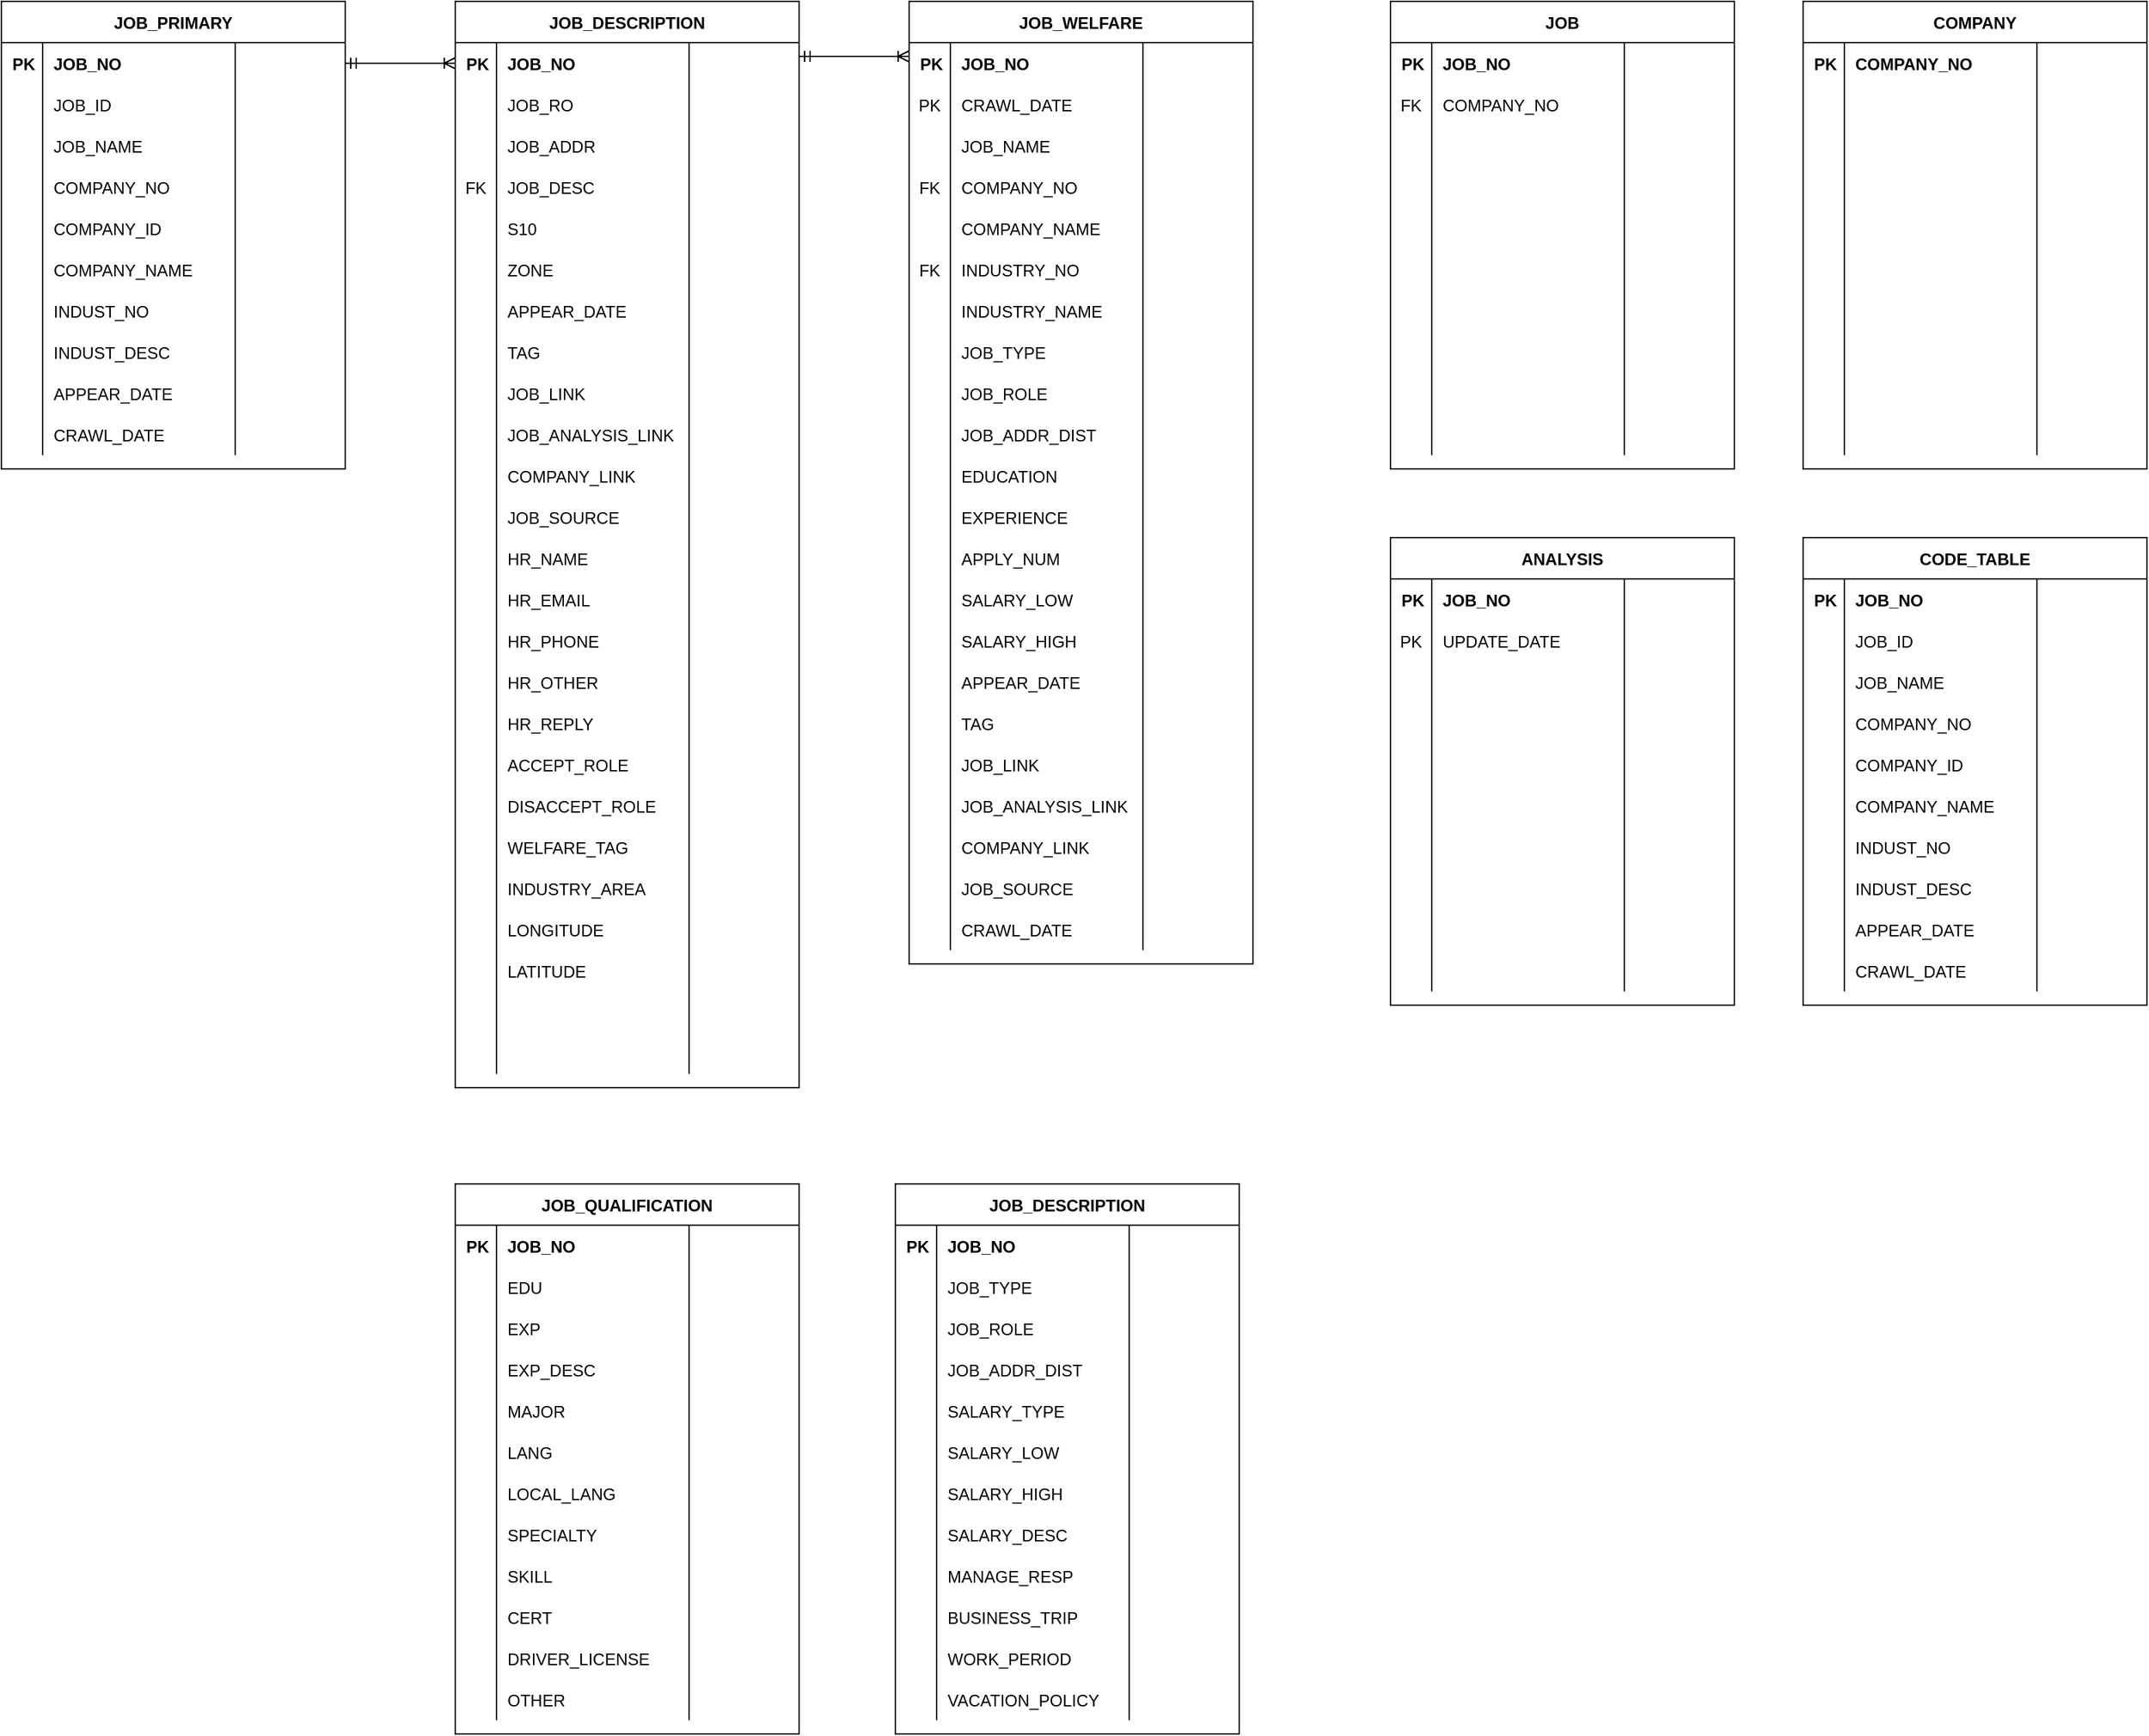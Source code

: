 <mxfile version="14.1.1" type="device"><diagram id="R2lEEEUBdFMjLlhIrx00" name="Page-1"><mxGraphModel dx="946" dy="552" grid="1" gridSize="10" guides="1" tooltips="1" connect="1" arrows="1" fold="1" page="1" pageScale="1" pageWidth="850" pageHeight="1100" math="0" shadow="0" extFonts="Permanent Marker^https://fonts.googleapis.com/css?family=Permanent+Marker"><root><mxCell id="0"/><mxCell id="1" parent="0"/><mxCell id="C-vyLk0tnHw3VtMMgP7b-1" value="" style="edgeStyle=entityRelationEdgeStyle;endArrow=ERoneToMany;startArrow=ERmandOne;endFill=0;startFill=0;exitX=1;exitY=0.5;exitDx=0;exitDy=0;" parent="1" source="L92n29TGV0fiKFRVlhME-25" edge="1"><mxGeometry width="100" height="100" relative="1" as="geometry"><mxPoint x="340" y="720" as="sourcePoint"/><mxPoint x="450" y="165" as="targetPoint"/></mxGeometry></mxCell><mxCell id="C-vyLk0tnHw3VtMMgP7b-23" value="JOB_PRIMARY" style="shape=table;startSize=30;container=1;collapsible=1;childLayout=tableLayout;fixedRows=1;rowLines=0;fontStyle=1;align=center;resizeLast=1;" parent="1" vertex="1"><mxGeometry x="120" y="120" width="250" height="340" as="geometry"/></mxCell><mxCell id="L92n29TGV0fiKFRVlhME-25" style="shape=partialRectangle;collapsible=0;dropTarget=0;pointerEvents=0;fillColor=none;points=[[0,0.5],[1,0.5]];portConstraint=eastwest;top=0;left=0;right=0;bottom=0;" parent="C-vyLk0tnHw3VtMMgP7b-23" vertex="1"><mxGeometry y="30" width="250" height="30" as="geometry"/></mxCell><mxCell id="L92n29TGV0fiKFRVlhME-26" value="PK" style="shape=partialRectangle;overflow=hidden;connectable=0;top=0;left=0;bottom=0;right=0;fillColor=none;fontStyle=1;align=left;spacingLeft=6;" parent="L92n29TGV0fiKFRVlhME-25" vertex="1"><mxGeometry width="30" height="30" as="geometry"/></mxCell><mxCell id="L92n29TGV0fiKFRVlhME-27" value="JOB_NO" style="shape=partialRectangle;overflow=hidden;connectable=0;top=0;left=0;bottom=0;right=0;align=left;spacingLeft=6;fillColor=none;fontStyle=1;" parent="L92n29TGV0fiKFRVlhME-25" vertex="1"><mxGeometry x="30" width="140" height="30" as="geometry"/></mxCell><mxCell id="L92n29TGV0fiKFRVlhME-28" style="shape=partialRectangle;overflow=hidden;connectable=0;top=0;left=0;bottom=0;right=0;align=left;spacingLeft=6;fillColor=none;" parent="L92n29TGV0fiKFRVlhME-25" vertex="1"><mxGeometry x="170" width="80" height="30" as="geometry"/></mxCell><mxCell id="C-vyLk0tnHw3VtMMgP7b-27" value="" style="shape=partialRectangle;collapsible=0;dropTarget=0;pointerEvents=0;fillColor=none;points=[[0,0.5],[1,0.5]];portConstraint=eastwest;top=0;left=0;right=0;bottom=0;" parent="C-vyLk0tnHw3VtMMgP7b-23" vertex="1"><mxGeometry y="60" width="250" height="30" as="geometry"/></mxCell><mxCell id="C-vyLk0tnHw3VtMMgP7b-28" value="" style="shape=partialRectangle;overflow=hidden;connectable=0;top=0;left=0;bottom=0;right=0;fillColor=none;" parent="C-vyLk0tnHw3VtMMgP7b-27" vertex="1"><mxGeometry width="30" height="30" as="geometry"/></mxCell><mxCell id="C-vyLk0tnHw3VtMMgP7b-29" value="JOB_ID" style="shape=partialRectangle;overflow=hidden;connectable=0;top=0;left=0;bottom=0;right=0;align=left;spacingLeft=6;fillColor=none;" parent="C-vyLk0tnHw3VtMMgP7b-27" vertex="1"><mxGeometry x="30" width="140" height="30" as="geometry"/></mxCell><mxCell id="L92n29TGV0fiKFRVlhME-1" style="shape=partialRectangle;overflow=hidden;connectable=0;top=0;left=0;bottom=0;right=0;align=left;spacingLeft=6;fillColor=none;" parent="C-vyLk0tnHw3VtMMgP7b-27" vertex="1"><mxGeometry x="170" width="80" height="30" as="geometry"/></mxCell><mxCell id="L92n29TGV0fiKFRVlhME-446" style="shape=partialRectangle;collapsible=0;dropTarget=0;pointerEvents=0;fillColor=none;points=[[0,0.5],[1,0.5]];portConstraint=eastwest;top=0;left=0;right=0;bottom=0;" parent="C-vyLk0tnHw3VtMMgP7b-23" vertex="1"><mxGeometry y="90" width="250" height="30" as="geometry"/></mxCell><mxCell id="L92n29TGV0fiKFRVlhME-447" style="shape=partialRectangle;overflow=hidden;connectable=0;top=0;left=0;bottom=0;right=0;fillColor=none;" parent="L92n29TGV0fiKFRVlhME-446" vertex="1"><mxGeometry width="30" height="30" as="geometry"/></mxCell><mxCell id="L92n29TGV0fiKFRVlhME-448" value="JOB_NAME" style="shape=partialRectangle;overflow=hidden;connectable=0;top=0;left=0;bottom=0;right=0;align=left;spacingLeft=6;fillColor=none;" parent="L92n29TGV0fiKFRVlhME-446" vertex="1"><mxGeometry x="30" width="140" height="30" as="geometry"/></mxCell><mxCell id="L92n29TGV0fiKFRVlhME-449" style="shape=partialRectangle;overflow=hidden;connectable=0;top=0;left=0;bottom=0;right=0;align=left;spacingLeft=6;fillColor=none;" parent="L92n29TGV0fiKFRVlhME-446" vertex="1"><mxGeometry x="170" width="80" height="30" as="geometry"/></mxCell><mxCell id="hpgldnWRFU84ORjw1olt-4" value="" style="shape=partialRectangle;collapsible=0;dropTarget=0;pointerEvents=0;fillColor=none;points=[[0,0.5],[1,0.5]];portConstraint=eastwest;top=0;left=0;right=0;bottom=0;" parent="C-vyLk0tnHw3VtMMgP7b-23" vertex="1"><mxGeometry y="120" width="250" height="30" as="geometry"/></mxCell><mxCell id="hpgldnWRFU84ORjw1olt-5" value="" style="shape=partialRectangle;overflow=hidden;connectable=0;fillColor=none;top=0;left=0;bottom=0;right=0;" parent="hpgldnWRFU84ORjw1olt-4" vertex="1"><mxGeometry width="30" height="30" as="geometry"/></mxCell><mxCell id="hpgldnWRFU84ORjw1olt-6" value="COMPANY_NO" style="shape=partialRectangle;overflow=hidden;connectable=0;fillColor=none;top=0;left=0;bottom=0;right=0;align=left;spacingLeft=6;" parent="hpgldnWRFU84ORjw1olt-4" vertex="1"><mxGeometry x="30" width="140" height="30" as="geometry"/></mxCell><mxCell id="L92n29TGV0fiKFRVlhME-4" style="shape=partialRectangle;overflow=hidden;connectable=0;fillColor=none;top=0;left=0;bottom=0;right=0;align=left;spacingLeft=6;" parent="hpgldnWRFU84ORjw1olt-4" vertex="1"><mxGeometry x="170" width="80" height="30" as="geometry"/></mxCell><mxCell id="hpgldnWRFU84ORjw1olt-7" value="" style="shape=partialRectangle;collapsible=0;dropTarget=0;pointerEvents=0;fillColor=none;points=[[0,0.5],[1,0.5]];portConstraint=eastwest;top=0;left=0;right=0;bottom=0;" parent="C-vyLk0tnHw3VtMMgP7b-23" vertex="1"><mxGeometry y="150" width="250" height="30" as="geometry"/></mxCell><mxCell id="hpgldnWRFU84ORjw1olt-8" value="" style="shape=partialRectangle;overflow=hidden;connectable=0;fillColor=none;top=0;left=0;bottom=0;right=0;" parent="hpgldnWRFU84ORjw1olt-7" vertex="1"><mxGeometry width="30" height="30" as="geometry"/></mxCell><mxCell id="hpgldnWRFU84ORjw1olt-9" value="COMPANY_ID" style="shape=partialRectangle;overflow=hidden;connectable=0;fillColor=none;top=0;left=0;bottom=0;right=0;align=left;spacingLeft=6;" parent="hpgldnWRFU84ORjw1olt-7" vertex="1"><mxGeometry x="30" width="140" height="30" as="geometry"/></mxCell><mxCell id="L92n29TGV0fiKFRVlhME-5" style="shape=partialRectangle;overflow=hidden;connectable=0;fillColor=none;top=0;left=0;bottom=0;right=0;align=left;spacingLeft=6;" parent="hpgldnWRFU84ORjw1olt-7" vertex="1"><mxGeometry x="170" width="80" height="30" as="geometry"/></mxCell><mxCell id="hpgldnWRFU84ORjw1olt-62" value="" style="shape=partialRectangle;collapsible=0;dropTarget=0;pointerEvents=0;fillColor=none;points=[[0,0.5],[1,0.5]];portConstraint=eastwest;top=0;left=0;right=0;bottom=0;" parent="C-vyLk0tnHw3VtMMgP7b-23" vertex="1"><mxGeometry y="180" width="250" height="30" as="geometry"/></mxCell><mxCell id="hpgldnWRFU84ORjw1olt-63" value="" style="shape=partialRectangle;overflow=hidden;connectable=0;fillColor=none;top=0;left=0;bottom=0;right=0;" parent="hpgldnWRFU84ORjw1olt-62" vertex="1"><mxGeometry width="30" height="30" as="geometry"/></mxCell><mxCell id="hpgldnWRFU84ORjw1olt-64" value="COMPANY_NAME" style="shape=partialRectangle;overflow=hidden;connectable=0;fillColor=none;top=0;left=0;bottom=0;right=0;align=left;spacingLeft=6;" parent="hpgldnWRFU84ORjw1olt-62" vertex="1"><mxGeometry x="30" width="140" height="30" as="geometry"/></mxCell><mxCell id="L92n29TGV0fiKFRVlhME-6" style="shape=partialRectangle;overflow=hidden;connectable=0;fillColor=none;top=0;left=0;bottom=0;right=0;align=left;spacingLeft=6;" parent="hpgldnWRFU84ORjw1olt-62" vertex="1"><mxGeometry x="170" width="80" height="30" as="geometry"/></mxCell><mxCell id="hpgldnWRFU84ORjw1olt-37" value="" style="shape=partialRectangle;collapsible=0;dropTarget=0;pointerEvents=0;fillColor=none;points=[[0,0.5],[1,0.5]];portConstraint=eastwest;top=0;left=0;right=0;bottom=0;" parent="C-vyLk0tnHw3VtMMgP7b-23" vertex="1"><mxGeometry y="210" width="250" height="30" as="geometry"/></mxCell><mxCell id="hpgldnWRFU84ORjw1olt-38" value="" style="shape=partialRectangle;overflow=hidden;connectable=0;fillColor=none;top=0;left=0;bottom=0;right=0;" parent="hpgldnWRFU84ORjw1olt-37" vertex="1"><mxGeometry width="30" height="30" as="geometry"/></mxCell><mxCell id="hpgldnWRFU84ORjw1olt-39" value="INDUST_NO" style="shape=partialRectangle;overflow=hidden;connectable=0;fillColor=none;top=0;left=0;bottom=0;right=0;align=left;spacingLeft=6;" parent="hpgldnWRFU84ORjw1olt-37" vertex="1"><mxGeometry x="30" width="140" height="30" as="geometry"/></mxCell><mxCell id="L92n29TGV0fiKFRVlhME-7" style="shape=partialRectangle;overflow=hidden;connectable=0;fillColor=none;top=0;left=0;bottom=0;right=0;align=left;spacingLeft=6;" parent="hpgldnWRFU84ORjw1olt-37" vertex="1"><mxGeometry x="170" width="80" height="30" as="geometry"/></mxCell><mxCell id="hpgldnWRFU84ORjw1olt-41" value="" style="shape=partialRectangle;collapsible=0;dropTarget=0;pointerEvents=0;fillColor=none;points=[[0,0.5],[1,0.5]];portConstraint=eastwest;top=0;left=0;right=0;bottom=0;" parent="C-vyLk0tnHw3VtMMgP7b-23" vertex="1"><mxGeometry y="240" width="250" height="30" as="geometry"/></mxCell><mxCell id="hpgldnWRFU84ORjw1olt-42" value="" style="shape=partialRectangle;overflow=hidden;connectable=0;fillColor=none;top=0;left=0;bottom=0;right=0;" parent="hpgldnWRFU84ORjw1olt-41" vertex="1"><mxGeometry width="30" height="30" as="geometry"/></mxCell><mxCell id="hpgldnWRFU84ORjw1olt-43" value="INDUST_DESC" style="shape=partialRectangle;overflow=hidden;connectable=0;fillColor=none;top=0;left=0;bottom=0;right=0;align=left;spacingLeft=6;" parent="hpgldnWRFU84ORjw1olt-41" vertex="1"><mxGeometry x="30" width="140" height="30" as="geometry"/></mxCell><mxCell id="L92n29TGV0fiKFRVlhME-8" style="shape=partialRectangle;overflow=hidden;connectable=0;fillColor=none;top=0;left=0;bottom=0;right=0;align=left;spacingLeft=6;" parent="hpgldnWRFU84ORjw1olt-41" vertex="1"><mxGeometry x="170" width="80" height="30" as="geometry"/></mxCell><mxCell id="L92n29TGV0fiKFRVlhME-788" style="shape=partialRectangle;collapsible=0;dropTarget=0;pointerEvents=0;fillColor=none;points=[[0,0.5],[1,0.5]];portConstraint=eastwest;top=0;left=0;right=0;bottom=0;" parent="C-vyLk0tnHw3VtMMgP7b-23" vertex="1"><mxGeometry y="270" width="250" height="30" as="geometry"/></mxCell><mxCell id="L92n29TGV0fiKFRVlhME-789" style="shape=partialRectangle;overflow=hidden;connectable=0;fillColor=none;top=0;left=0;bottom=0;right=0;" parent="L92n29TGV0fiKFRVlhME-788" vertex="1"><mxGeometry width="30" height="30" as="geometry"/></mxCell><mxCell id="L92n29TGV0fiKFRVlhME-790" value="APPEAR_DATE" style="shape=partialRectangle;overflow=hidden;connectable=0;fillColor=none;top=0;left=0;bottom=0;right=0;align=left;spacingLeft=6;" parent="L92n29TGV0fiKFRVlhME-788" vertex="1"><mxGeometry x="30" width="140" height="30" as="geometry"/></mxCell><mxCell id="L92n29TGV0fiKFRVlhME-791" style="shape=partialRectangle;overflow=hidden;connectable=0;fillColor=none;top=0;left=0;bottom=0;right=0;align=left;spacingLeft=6;" parent="L92n29TGV0fiKFRVlhME-788" vertex="1"><mxGeometry x="170" width="80" height="30" as="geometry"/></mxCell><mxCell id="hpgldnWRFU84ORjw1olt-74" value="" style="shape=partialRectangle;collapsible=0;dropTarget=0;pointerEvents=0;fillColor=none;points=[[0,0.5],[1,0.5]];portConstraint=eastwest;top=0;left=0;right=0;bottom=0;" parent="C-vyLk0tnHw3VtMMgP7b-23" vertex="1"><mxGeometry y="300" width="250" height="30" as="geometry"/></mxCell><mxCell id="hpgldnWRFU84ORjw1olt-75" value="" style="shape=partialRectangle;overflow=hidden;connectable=0;fillColor=none;top=0;left=0;bottom=0;right=0;" parent="hpgldnWRFU84ORjw1olt-74" vertex="1"><mxGeometry width="30" height="30" as="geometry"/></mxCell><mxCell id="hpgldnWRFU84ORjw1olt-76" value="CRAWL_DATE" style="shape=partialRectangle;overflow=hidden;connectable=0;fillColor=none;top=0;left=0;bottom=0;right=0;align=left;spacingLeft=6;" parent="hpgldnWRFU84ORjw1olt-74" vertex="1"><mxGeometry x="30" width="140" height="30" as="geometry"/></mxCell><mxCell id="L92n29TGV0fiKFRVlhME-24" style="shape=partialRectangle;overflow=hidden;connectable=0;fillColor=none;top=0;left=0;bottom=0;right=0;align=left;spacingLeft=6;" parent="hpgldnWRFU84ORjw1olt-74" vertex="1"><mxGeometry x="170" width="80" height="30" as="geometry"/></mxCell><mxCell id="L92n29TGV0fiKFRVlhME-174" value="JOB_DESCRIPTION" style="shape=table;startSize=30;container=1;collapsible=1;childLayout=tableLayout;fixedRows=1;rowLines=0;fontStyle=1;align=center;resizeLast=1;" parent="1" vertex="1"><mxGeometry x="450" y="120" width="250" height="790" as="geometry"/></mxCell><mxCell id="L92n29TGV0fiKFRVlhME-175" style="shape=partialRectangle;collapsible=0;dropTarget=0;pointerEvents=0;fillColor=none;points=[[0,0.5],[1,0.5]];portConstraint=eastwest;top=0;left=0;right=0;bottom=0;" parent="L92n29TGV0fiKFRVlhME-174" vertex="1"><mxGeometry y="30" width="250" height="30" as="geometry"/></mxCell><mxCell id="L92n29TGV0fiKFRVlhME-176" value="PK" style="shape=partialRectangle;overflow=hidden;connectable=0;top=0;left=0;bottom=0;right=0;fillColor=none;fontStyle=1;align=left;spacingLeft=6;" parent="L92n29TGV0fiKFRVlhME-175" vertex="1"><mxGeometry width="30" height="30" as="geometry"/></mxCell><mxCell id="L92n29TGV0fiKFRVlhME-177" value="JOB_NO" style="shape=partialRectangle;overflow=hidden;connectable=0;top=0;left=0;bottom=0;right=0;align=left;spacingLeft=6;fillColor=none;fontStyle=1;" parent="L92n29TGV0fiKFRVlhME-175" vertex="1"><mxGeometry x="30" width="140" height="30" as="geometry"/></mxCell><mxCell id="L92n29TGV0fiKFRVlhME-178" style="shape=partialRectangle;overflow=hidden;connectable=0;top=0;left=0;bottom=0;right=0;align=left;spacingLeft=6;fillColor=none;" parent="L92n29TGV0fiKFRVlhME-175" vertex="1"><mxGeometry x="170" width="80" height="30" as="geometry"/></mxCell><mxCell id="L92n29TGV0fiKFRVlhME-179" value="" style="shape=partialRectangle;collapsible=0;dropTarget=0;pointerEvents=0;fillColor=none;points=[[0,0.5],[1,0.5]];portConstraint=eastwest;top=0;left=0;right=0;bottom=0;" parent="L92n29TGV0fiKFRVlhME-174" vertex="1"><mxGeometry y="60" width="250" height="30" as="geometry"/></mxCell><mxCell id="L92n29TGV0fiKFRVlhME-180" value="" style="shape=partialRectangle;overflow=hidden;connectable=0;top=0;left=0;bottom=0;right=0;fillColor=none;" parent="L92n29TGV0fiKFRVlhME-179" vertex="1"><mxGeometry width="30" height="30" as="geometry"/></mxCell><mxCell id="L92n29TGV0fiKFRVlhME-181" value="JOB_RO" style="shape=partialRectangle;overflow=hidden;connectable=0;top=0;left=0;bottom=0;right=0;align=left;spacingLeft=6;fillColor=none;" parent="L92n29TGV0fiKFRVlhME-179" vertex="1"><mxGeometry x="30" width="140" height="30" as="geometry"/></mxCell><mxCell id="L92n29TGV0fiKFRVlhME-182" style="shape=partialRectangle;overflow=hidden;connectable=0;top=0;left=0;bottom=0;right=0;align=left;spacingLeft=6;fillColor=none;" parent="L92n29TGV0fiKFRVlhME-179" vertex="1"><mxGeometry x="170" width="80" height="30" as="geometry"/></mxCell><mxCell id="L92n29TGV0fiKFRVlhME-195" value="" style="shape=partialRectangle;collapsible=0;dropTarget=0;pointerEvents=0;fillColor=none;points=[[0,0.5],[1,0.5]];portConstraint=eastwest;top=0;left=0;right=0;bottom=0;" parent="L92n29TGV0fiKFRVlhME-174" vertex="1"><mxGeometry y="90" width="250" height="30" as="geometry"/></mxCell><mxCell id="L92n29TGV0fiKFRVlhME-196" value="" style="shape=partialRectangle;overflow=hidden;connectable=0;fillColor=none;top=0;left=0;bottom=0;right=0;" parent="L92n29TGV0fiKFRVlhME-195" vertex="1"><mxGeometry width="30" height="30" as="geometry"/></mxCell><mxCell id="L92n29TGV0fiKFRVlhME-197" value="JOB_ADDR" style="shape=partialRectangle;overflow=hidden;connectable=0;fillColor=none;top=0;left=0;bottom=0;right=0;align=left;spacingLeft=6;" parent="L92n29TGV0fiKFRVlhME-195" vertex="1"><mxGeometry x="30" width="140" height="30" as="geometry"/></mxCell><mxCell id="L92n29TGV0fiKFRVlhME-198" style="shape=partialRectangle;overflow=hidden;connectable=0;fillColor=none;top=0;left=0;bottom=0;right=0;align=left;spacingLeft=6;" parent="L92n29TGV0fiKFRVlhME-195" vertex="1"><mxGeometry x="170" width="80" height="30" as="geometry"/></mxCell><mxCell id="L92n29TGV0fiKFRVlhME-199" value="" style="shape=partialRectangle;collapsible=0;dropTarget=0;pointerEvents=0;fillColor=none;points=[[0,0.5],[1,0.5]];portConstraint=eastwest;top=0;left=0;right=0;bottom=0;" parent="L92n29TGV0fiKFRVlhME-174" vertex="1"><mxGeometry y="120" width="250" height="30" as="geometry"/></mxCell><mxCell id="L92n29TGV0fiKFRVlhME-200" value="FK" style="shape=partialRectangle;overflow=hidden;connectable=0;fillColor=none;top=0;left=0;bottom=0;right=0;" parent="L92n29TGV0fiKFRVlhME-199" vertex="1"><mxGeometry width="30" height="30" as="geometry"/></mxCell><mxCell id="L92n29TGV0fiKFRVlhME-201" value="JOB_DESC" style="shape=partialRectangle;overflow=hidden;connectable=0;fillColor=none;top=0;left=0;bottom=0;right=0;align=left;spacingLeft=6;" parent="L92n29TGV0fiKFRVlhME-199" vertex="1"><mxGeometry x="30" width="140" height="30" as="geometry"/></mxCell><mxCell id="L92n29TGV0fiKFRVlhME-202" style="shape=partialRectangle;overflow=hidden;connectable=0;fillColor=none;top=0;left=0;bottom=0;right=0;align=left;spacingLeft=6;" parent="L92n29TGV0fiKFRVlhME-199" vertex="1"><mxGeometry x="170" width="80" height="30" as="geometry"/></mxCell><mxCell id="L92n29TGV0fiKFRVlhME-203" value="" style="shape=partialRectangle;collapsible=0;dropTarget=0;pointerEvents=0;fillColor=none;points=[[0,0.5],[1,0.5]];portConstraint=eastwest;top=0;left=0;right=0;bottom=0;" parent="L92n29TGV0fiKFRVlhME-174" vertex="1"><mxGeometry y="150" width="250" height="30" as="geometry"/></mxCell><mxCell id="L92n29TGV0fiKFRVlhME-204" value="" style="shape=partialRectangle;overflow=hidden;connectable=0;fillColor=none;top=0;left=0;bottom=0;right=0;" parent="L92n29TGV0fiKFRVlhME-203" vertex="1"><mxGeometry width="30" height="30" as="geometry"/></mxCell><mxCell id="L92n29TGV0fiKFRVlhME-205" value="S10" style="shape=partialRectangle;overflow=hidden;connectable=0;fillColor=none;top=0;left=0;bottom=0;right=0;align=left;spacingLeft=6;" parent="L92n29TGV0fiKFRVlhME-203" vertex="1"><mxGeometry x="30" width="140" height="30" as="geometry"/></mxCell><mxCell id="L92n29TGV0fiKFRVlhME-206" style="shape=partialRectangle;overflow=hidden;connectable=0;fillColor=none;top=0;left=0;bottom=0;right=0;align=left;spacingLeft=6;" parent="L92n29TGV0fiKFRVlhME-203" vertex="1"><mxGeometry x="170" width="80" height="30" as="geometry"/></mxCell><mxCell id="L92n29TGV0fiKFRVlhME-207" value="" style="shape=partialRectangle;collapsible=0;dropTarget=0;pointerEvents=0;fillColor=none;points=[[0,0.5],[1,0.5]];portConstraint=eastwest;top=0;left=0;right=0;bottom=0;" parent="L92n29TGV0fiKFRVlhME-174" vertex="1"><mxGeometry y="180" width="250" height="30" as="geometry"/></mxCell><mxCell id="L92n29TGV0fiKFRVlhME-208" value="" style="shape=partialRectangle;overflow=hidden;connectable=0;fillColor=none;top=0;left=0;bottom=0;right=0;" parent="L92n29TGV0fiKFRVlhME-207" vertex="1"><mxGeometry width="30" height="30" as="geometry"/></mxCell><mxCell id="L92n29TGV0fiKFRVlhME-209" value="ZONE" style="shape=partialRectangle;overflow=hidden;connectable=0;fillColor=none;top=0;left=0;bottom=0;right=0;align=left;spacingLeft=6;" parent="L92n29TGV0fiKFRVlhME-207" vertex="1"><mxGeometry x="30" width="140" height="30" as="geometry"/></mxCell><mxCell id="L92n29TGV0fiKFRVlhME-210" style="shape=partialRectangle;overflow=hidden;connectable=0;fillColor=none;top=0;left=0;bottom=0;right=0;align=left;spacingLeft=6;" parent="L92n29TGV0fiKFRVlhME-207" vertex="1"><mxGeometry x="170" width="80" height="30" as="geometry"/></mxCell><mxCell id="L92n29TGV0fiKFRVlhME-211" value="" style="shape=partialRectangle;collapsible=0;dropTarget=0;pointerEvents=0;fillColor=none;points=[[0,0.5],[1,0.5]];portConstraint=eastwest;top=0;left=0;right=0;bottom=0;" parent="L92n29TGV0fiKFRVlhME-174" vertex="1"><mxGeometry y="210" width="250" height="30" as="geometry"/></mxCell><mxCell id="L92n29TGV0fiKFRVlhME-212" value="" style="shape=partialRectangle;overflow=hidden;connectable=0;fillColor=none;top=0;left=0;bottom=0;right=0;" parent="L92n29TGV0fiKFRVlhME-211" vertex="1"><mxGeometry width="30" height="30" as="geometry"/></mxCell><mxCell id="L92n29TGV0fiKFRVlhME-213" value="APPEAR_DATE" style="shape=partialRectangle;overflow=hidden;connectable=0;fillColor=none;top=0;left=0;bottom=0;right=0;align=left;spacingLeft=6;" parent="L92n29TGV0fiKFRVlhME-211" vertex="1"><mxGeometry x="30" width="140" height="30" as="geometry"/></mxCell><mxCell id="L92n29TGV0fiKFRVlhME-214" style="shape=partialRectangle;overflow=hidden;connectable=0;fillColor=none;top=0;left=0;bottom=0;right=0;align=left;spacingLeft=6;" parent="L92n29TGV0fiKFRVlhME-211" vertex="1"><mxGeometry x="170" width="80" height="30" as="geometry"/></mxCell><mxCell id="L92n29TGV0fiKFRVlhME-506" style="shape=partialRectangle;collapsible=0;dropTarget=0;pointerEvents=0;fillColor=none;points=[[0,0.5],[1,0.5]];portConstraint=eastwest;top=0;left=0;right=0;bottom=0;" parent="L92n29TGV0fiKFRVlhME-174" vertex="1"><mxGeometry y="240" width="250" height="30" as="geometry"/></mxCell><mxCell id="L92n29TGV0fiKFRVlhME-507" style="shape=partialRectangle;overflow=hidden;connectable=0;fillColor=none;top=0;left=0;bottom=0;right=0;" parent="L92n29TGV0fiKFRVlhME-506" vertex="1"><mxGeometry width="30" height="30" as="geometry"/></mxCell><mxCell id="L92n29TGV0fiKFRVlhME-508" value="TAG" style="shape=partialRectangle;overflow=hidden;connectable=0;fillColor=none;top=0;left=0;bottom=0;right=0;align=left;spacingLeft=6;" parent="L92n29TGV0fiKFRVlhME-506" vertex="1"><mxGeometry x="30" width="140" height="30" as="geometry"/></mxCell><mxCell id="L92n29TGV0fiKFRVlhME-509" style="shape=partialRectangle;overflow=hidden;connectable=0;fillColor=none;top=0;left=0;bottom=0;right=0;align=left;spacingLeft=6;" parent="L92n29TGV0fiKFRVlhME-506" vertex="1"><mxGeometry x="170" width="80" height="30" as="geometry"/></mxCell><mxCell id="L92n29TGV0fiKFRVlhME-502" style="shape=partialRectangle;collapsible=0;dropTarget=0;pointerEvents=0;fillColor=none;points=[[0,0.5],[1,0.5]];portConstraint=eastwest;top=0;left=0;right=0;bottom=0;" parent="L92n29TGV0fiKFRVlhME-174" vertex="1"><mxGeometry y="270" width="250" height="30" as="geometry"/></mxCell><mxCell id="L92n29TGV0fiKFRVlhME-503" style="shape=partialRectangle;overflow=hidden;connectable=0;fillColor=none;top=0;left=0;bottom=0;right=0;" parent="L92n29TGV0fiKFRVlhME-502" vertex="1"><mxGeometry width="30" height="30" as="geometry"/></mxCell><mxCell id="L92n29TGV0fiKFRVlhME-504" value="JOB_LINK" style="shape=partialRectangle;overflow=hidden;connectable=0;fillColor=none;top=0;left=0;bottom=0;right=0;align=left;spacingLeft=6;" parent="L92n29TGV0fiKFRVlhME-502" vertex="1"><mxGeometry x="30" width="140" height="30" as="geometry"/></mxCell><mxCell id="L92n29TGV0fiKFRVlhME-505" style="shape=partialRectangle;overflow=hidden;connectable=0;fillColor=none;top=0;left=0;bottom=0;right=0;align=left;spacingLeft=6;" parent="L92n29TGV0fiKFRVlhME-502" vertex="1"><mxGeometry x="170" width="80" height="30" as="geometry"/></mxCell><mxCell id="L92n29TGV0fiKFRVlhME-498" style="shape=partialRectangle;collapsible=0;dropTarget=0;pointerEvents=0;fillColor=none;points=[[0,0.5],[1,0.5]];portConstraint=eastwest;top=0;left=0;right=0;bottom=0;" parent="L92n29TGV0fiKFRVlhME-174" vertex="1"><mxGeometry y="300" width="250" height="30" as="geometry"/></mxCell><mxCell id="L92n29TGV0fiKFRVlhME-499" style="shape=partialRectangle;overflow=hidden;connectable=0;fillColor=none;top=0;left=0;bottom=0;right=0;" parent="L92n29TGV0fiKFRVlhME-498" vertex="1"><mxGeometry width="30" height="30" as="geometry"/></mxCell><mxCell id="L92n29TGV0fiKFRVlhME-500" value="JOB_ANALYSIS_LINK" style="shape=partialRectangle;overflow=hidden;connectable=0;fillColor=none;top=0;left=0;bottom=0;right=0;align=left;spacingLeft=6;" parent="L92n29TGV0fiKFRVlhME-498" vertex="1"><mxGeometry x="30" width="140" height="30" as="geometry"/></mxCell><mxCell id="L92n29TGV0fiKFRVlhME-501" style="shape=partialRectangle;overflow=hidden;connectable=0;fillColor=none;top=0;left=0;bottom=0;right=0;align=left;spacingLeft=6;" parent="L92n29TGV0fiKFRVlhME-498" vertex="1"><mxGeometry x="170" width="80" height="30" as="geometry"/></mxCell><mxCell id="L92n29TGV0fiKFRVlhME-518" style="shape=partialRectangle;collapsible=0;dropTarget=0;pointerEvents=0;fillColor=none;points=[[0,0.5],[1,0.5]];portConstraint=eastwest;top=0;left=0;right=0;bottom=0;" parent="L92n29TGV0fiKFRVlhME-174" vertex="1"><mxGeometry y="330" width="250" height="30" as="geometry"/></mxCell><mxCell id="L92n29TGV0fiKFRVlhME-519" style="shape=partialRectangle;overflow=hidden;connectable=0;fillColor=none;top=0;left=0;bottom=0;right=0;" parent="L92n29TGV0fiKFRVlhME-518" vertex="1"><mxGeometry width="30" height="30" as="geometry"/></mxCell><mxCell id="L92n29TGV0fiKFRVlhME-520" value="COMPANY_LINK" style="shape=partialRectangle;overflow=hidden;connectable=0;fillColor=none;top=0;left=0;bottom=0;right=0;align=left;spacingLeft=6;" parent="L92n29TGV0fiKFRVlhME-518" vertex="1"><mxGeometry x="30" width="140" height="30" as="geometry"/></mxCell><mxCell id="L92n29TGV0fiKFRVlhME-521" style="shape=partialRectangle;overflow=hidden;connectable=0;fillColor=none;top=0;left=0;bottom=0;right=0;align=left;spacingLeft=6;" parent="L92n29TGV0fiKFRVlhME-518" vertex="1"><mxGeometry x="170" width="80" height="30" as="geometry"/></mxCell><mxCell id="L92n29TGV0fiKFRVlhME-514" style="shape=partialRectangle;collapsible=0;dropTarget=0;pointerEvents=0;fillColor=none;points=[[0,0.5],[1,0.5]];portConstraint=eastwest;top=0;left=0;right=0;bottom=0;" parent="L92n29TGV0fiKFRVlhME-174" vertex="1"><mxGeometry y="360" width="250" height="30" as="geometry"/></mxCell><mxCell id="L92n29TGV0fiKFRVlhME-515" style="shape=partialRectangle;overflow=hidden;connectable=0;fillColor=none;top=0;left=0;bottom=0;right=0;" parent="L92n29TGV0fiKFRVlhME-514" vertex="1"><mxGeometry width="30" height="30" as="geometry"/></mxCell><mxCell id="L92n29TGV0fiKFRVlhME-516" value="JOB_SOURCE" style="shape=partialRectangle;overflow=hidden;connectable=0;fillColor=none;top=0;left=0;bottom=0;right=0;align=left;spacingLeft=6;" parent="L92n29TGV0fiKFRVlhME-514" vertex="1"><mxGeometry x="30" width="140" height="30" as="geometry"/></mxCell><mxCell id="L92n29TGV0fiKFRVlhME-517" style="shape=partialRectangle;overflow=hidden;connectable=0;fillColor=none;top=0;left=0;bottom=0;right=0;align=left;spacingLeft=6;" parent="L92n29TGV0fiKFRVlhME-514" vertex="1"><mxGeometry x="170" width="80" height="30" as="geometry"/></mxCell><mxCell id="L92n29TGV0fiKFRVlhME-510" style="shape=partialRectangle;collapsible=0;dropTarget=0;pointerEvents=0;fillColor=none;points=[[0,0.5],[1,0.5]];portConstraint=eastwest;top=0;left=0;right=0;bottom=0;" parent="L92n29TGV0fiKFRVlhME-174" vertex="1"><mxGeometry y="390" width="250" height="30" as="geometry"/></mxCell><mxCell id="L92n29TGV0fiKFRVlhME-511" style="shape=partialRectangle;overflow=hidden;connectable=0;fillColor=none;top=0;left=0;bottom=0;right=0;" parent="L92n29TGV0fiKFRVlhME-510" vertex="1"><mxGeometry width="30" height="30" as="geometry"/></mxCell><mxCell id="L92n29TGV0fiKFRVlhME-512" value="HR_NAME" style="shape=partialRectangle;overflow=hidden;connectable=0;fillColor=none;top=0;left=0;bottom=0;right=0;align=left;spacingLeft=6;" parent="L92n29TGV0fiKFRVlhME-510" vertex="1"><mxGeometry x="30" width="140" height="30" as="geometry"/></mxCell><mxCell id="L92n29TGV0fiKFRVlhME-513" style="shape=partialRectangle;overflow=hidden;connectable=0;fillColor=none;top=0;left=0;bottom=0;right=0;align=left;spacingLeft=6;" parent="L92n29TGV0fiKFRVlhME-510" vertex="1"><mxGeometry x="170" width="80" height="30" as="geometry"/></mxCell><mxCell id="L92n29TGV0fiKFRVlhME-554" style="shape=partialRectangle;collapsible=0;dropTarget=0;pointerEvents=0;fillColor=none;points=[[0,0.5],[1,0.5]];portConstraint=eastwest;top=0;left=0;right=0;bottom=0;" parent="L92n29TGV0fiKFRVlhME-174" vertex="1"><mxGeometry y="420" width="250" height="30" as="geometry"/></mxCell><mxCell id="L92n29TGV0fiKFRVlhME-555" style="shape=partialRectangle;overflow=hidden;connectable=0;fillColor=none;top=0;left=0;bottom=0;right=0;" parent="L92n29TGV0fiKFRVlhME-554" vertex="1"><mxGeometry width="30" height="30" as="geometry"/></mxCell><mxCell id="L92n29TGV0fiKFRVlhME-556" value="HR_EMAIL" style="shape=partialRectangle;overflow=hidden;connectable=0;fillColor=none;top=0;left=0;bottom=0;right=0;align=left;spacingLeft=6;" parent="L92n29TGV0fiKFRVlhME-554" vertex="1"><mxGeometry x="30" width="140" height="30" as="geometry"/></mxCell><mxCell id="L92n29TGV0fiKFRVlhME-557" style="shape=partialRectangle;overflow=hidden;connectable=0;fillColor=none;top=0;left=0;bottom=0;right=0;align=left;spacingLeft=6;" parent="L92n29TGV0fiKFRVlhME-554" vertex="1"><mxGeometry x="170" width="80" height="30" as="geometry"/></mxCell><mxCell id="L92n29TGV0fiKFRVlhME-550" style="shape=partialRectangle;collapsible=0;dropTarget=0;pointerEvents=0;fillColor=none;points=[[0,0.5],[1,0.5]];portConstraint=eastwest;top=0;left=0;right=0;bottom=0;" parent="L92n29TGV0fiKFRVlhME-174" vertex="1"><mxGeometry y="450" width="250" height="30" as="geometry"/></mxCell><mxCell id="L92n29TGV0fiKFRVlhME-551" style="shape=partialRectangle;overflow=hidden;connectable=0;fillColor=none;top=0;left=0;bottom=0;right=0;" parent="L92n29TGV0fiKFRVlhME-550" vertex="1"><mxGeometry width="30" height="30" as="geometry"/></mxCell><mxCell id="L92n29TGV0fiKFRVlhME-552" value="HR_PHONE" style="shape=partialRectangle;overflow=hidden;connectable=0;fillColor=none;top=0;left=0;bottom=0;right=0;align=left;spacingLeft=6;" parent="L92n29TGV0fiKFRVlhME-550" vertex="1"><mxGeometry x="30" width="140" height="30" as="geometry"/></mxCell><mxCell id="L92n29TGV0fiKFRVlhME-553" style="shape=partialRectangle;overflow=hidden;connectable=0;fillColor=none;top=0;left=0;bottom=0;right=0;align=left;spacingLeft=6;" parent="L92n29TGV0fiKFRVlhME-550" vertex="1"><mxGeometry x="170" width="80" height="30" as="geometry"/></mxCell><mxCell id="L92n29TGV0fiKFRVlhME-546" style="shape=partialRectangle;collapsible=0;dropTarget=0;pointerEvents=0;fillColor=none;points=[[0,0.5],[1,0.5]];portConstraint=eastwest;top=0;left=0;right=0;bottom=0;" parent="L92n29TGV0fiKFRVlhME-174" vertex="1"><mxGeometry y="480" width="250" height="30" as="geometry"/></mxCell><mxCell id="L92n29TGV0fiKFRVlhME-547" style="shape=partialRectangle;overflow=hidden;connectable=0;fillColor=none;top=0;left=0;bottom=0;right=0;" parent="L92n29TGV0fiKFRVlhME-546" vertex="1"><mxGeometry width="30" height="30" as="geometry"/></mxCell><mxCell id="L92n29TGV0fiKFRVlhME-548" value="HR_OTHER" style="shape=partialRectangle;overflow=hidden;connectable=0;fillColor=none;top=0;left=0;bottom=0;right=0;align=left;spacingLeft=6;" parent="L92n29TGV0fiKFRVlhME-546" vertex="1"><mxGeometry x="30" width="140" height="30" as="geometry"/></mxCell><mxCell id="L92n29TGV0fiKFRVlhME-549" style="shape=partialRectangle;overflow=hidden;connectable=0;fillColor=none;top=0;left=0;bottom=0;right=0;align=left;spacingLeft=6;" parent="L92n29TGV0fiKFRVlhME-546" vertex="1"><mxGeometry x="170" width="80" height="30" as="geometry"/></mxCell><mxCell id="L92n29TGV0fiKFRVlhME-542" style="shape=partialRectangle;collapsible=0;dropTarget=0;pointerEvents=0;fillColor=none;points=[[0,0.5],[1,0.5]];portConstraint=eastwest;top=0;left=0;right=0;bottom=0;" parent="L92n29TGV0fiKFRVlhME-174" vertex="1"><mxGeometry y="510" width="250" height="30" as="geometry"/></mxCell><mxCell id="L92n29TGV0fiKFRVlhME-543" style="shape=partialRectangle;overflow=hidden;connectable=0;fillColor=none;top=0;left=0;bottom=0;right=0;" parent="L92n29TGV0fiKFRVlhME-542" vertex="1"><mxGeometry width="30" height="30" as="geometry"/></mxCell><mxCell id="L92n29TGV0fiKFRVlhME-544" value="HR_REPLY" style="shape=partialRectangle;overflow=hidden;connectable=0;fillColor=none;top=0;left=0;bottom=0;right=0;align=left;spacingLeft=6;" parent="L92n29TGV0fiKFRVlhME-542" vertex="1"><mxGeometry x="30" width="140" height="30" as="geometry"/></mxCell><mxCell id="L92n29TGV0fiKFRVlhME-545" style="shape=partialRectangle;overflow=hidden;connectable=0;fillColor=none;top=0;left=0;bottom=0;right=0;align=left;spacingLeft=6;" parent="L92n29TGV0fiKFRVlhME-542" vertex="1"><mxGeometry x="170" width="80" height="30" as="geometry"/></mxCell><mxCell id="L92n29TGV0fiKFRVlhME-538" style="shape=partialRectangle;collapsible=0;dropTarget=0;pointerEvents=0;fillColor=none;points=[[0,0.5],[1,0.5]];portConstraint=eastwest;top=0;left=0;right=0;bottom=0;" parent="L92n29TGV0fiKFRVlhME-174" vertex="1"><mxGeometry y="540" width="250" height="30" as="geometry"/></mxCell><mxCell id="L92n29TGV0fiKFRVlhME-539" style="shape=partialRectangle;overflow=hidden;connectable=0;fillColor=none;top=0;left=0;bottom=0;right=0;" parent="L92n29TGV0fiKFRVlhME-538" vertex="1"><mxGeometry width="30" height="30" as="geometry"/></mxCell><mxCell id="L92n29TGV0fiKFRVlhME-540" value="ACCEPT_ROLE" style="shape=partialRectangle;overflow=hidden;connectable=0;fillColor=none;top=0;left=0;bottom=0;right=0;align=left;spacingLeft=6;" parent="L92n29TGV0fiKFRVlhME-538" vertex="1"><mxGeometry x="30" width="140" height="30" as="geometry"/></mxCell><mxCell id="L92n29TGV0fiKFRVlhME-541" style="shape=partialRectangle;overflow=hidden;connectable=0;fillColor=none;top=0;left=0;bottom=0;right=0;align=left;spacingLeft=6;" parent="L92n29TGV0fiKFRVlhME-538" vertex="1"><mxGeometry x="170" width="80" height="30" as="geometry"/></mxCell><mxCell id="L92n29TGV0fiKFRVlhME-534" style="shape=partialRectangle;collapsible=0;dropTarget=0;pointerEvents=0;fillColor=none;points=[[0,0.5],[1,0.5]];portConstraint=eastwest;top=0;left=0;right=0;bottom=0;" parent="L92n29TGV0fiKFRVlhME-174" vertex="1"><mxGeometry y="570" width="250" height="30" as="geometry"/></mxCell><mxCell id="L92n29TGV0fiKFRVlhME-535" style="shape=partialRectangle;overflow=hidden;connectable=0;fillColor=none;top=0;left=0;bottom=0;right=0;" parent="L92n29TGV0fiKFRVlhME-534" vertex="1"><mxGeometry width="30" height="30" as="geometry"/></mxCell><mxCell id="L92n29TGV0fiKFRVlhME-536" value="DISACCEPT_ROLE" style="shape=partialRectangle;overflow=hidden;connectable=0;fillColor=none;top=0;left=0;bottom=0;right=0;align=left;spacingLeft=6;" parent="L92n29TGV0fiKFRVlhME-534" vertex="1"><mxGeometry x="30" width="140" height="30" as="geometry"/></mxCell><mxCell id="L92n29TGV0fiKFRVlhME-537" style="shape=partialRectangle;overflow=hidden;connectable=0;fillColor=none;top=0;left=0;bottom=0;right=0;align=left;spacingLeft=6;" parent="L92n29TGV0fiKFRVlhME-534" vertex="1"><mxGeometry x="170" width="80" height="30" as="geometry"/></mxCell><mxCell id="L92n29TGV0fiKFRVlhME-530" style="shape=partialRectangle;collapsible=0;dropTarget=0;pointerEvents=0;fillColor=none;points=[[0,0.5],[1,0.5]];portConstraint=eastwest;top=0;left=0;right=0;bottom=0;" parent="L92n29TGV0fiKFRVlhME-174" vertex="1"><mxGeometry y="600" width="250" height="30" as="geometry"/></mxCell><mxCell id="L92n29TGV0fiKFRVlhME-531" style="shape=partialRectangle;overflow=hidden;connectable=0;fillColor=none;top=0;left=0;bottom=0;right=0;" parent="L92n29TGV0fiKFRVlhME-530" vertex="1"><mxGeometry width="30" height="30" as="geometry"/></mxCell><mxCell id="L92n29TGV0fiKFRVlhME-532" value="WELFARE_TAG" style="shape=partialRectangle;overflow=hidden;connectable=0;fillColor=none;top=0;left=0;bottom=0;right=0;align=left;spacingLeft=6;" parent="L92n29TGV0fiKFRVlhME-530" vertex="1"><mxGeometry x="30" width="140" height="30" as="geometry"/></mxCell><mxCell id="L92n29TGV0fiKFRVlhME-533" style="shape=partialRectangle;overflow=hidden;connectable=0;fillColor=none;top=0;left=0;bottom=0;right=0;align=left;spacingLeft=6;" parent="L92n29TGV0fiKFRVlhME-530" vertex="1"><mxGeometry x="170" width="80" height="30" as="geometry"/></mxCell><mxCell id="L92n29TGV0fiKFRVlhME-526" style="shape=partialRectangle;collapsible=0;dropTarget=0;pointerEvents=0;fillColor=none;points=[[0,0.5],[1,0.5]];portConstraint=eastwest;top=0;left=0;right=0;bottom=0;" parent="L92n29TGV0fiKFRVlhME-174" vertex="1"><mxGeometry y="630" width="250" height="30" as="geometry"/></mxCell><mxCell id="L92n29TGV0fiKFRVlhME-527" style="shape=partialRectangle;overflow=hidden;connectable=0;fillColor=none;top=0;left=0;bottom=0;right=0;" parent="L92n29TGV0fiKFRVlhME-526" vertex="1"><mxGeometry width="30" height="30" as="geometry"/></mxCell><mxCell id="L92n29TGV0fiKFRVlhME-528" value="INDUSTRY_AREA" style="shape=partialRectangle;overflow=hidden;connectable=0;fillColor=none;top=0;left=0;bottom=0;right=0;align=left;spacingLeft=6;" parent="L92n29TGV0fiKFRVlhME-526" vertex="1"><mxGeometry x="30" width="140" height="30" as="geometry"/></mxCell><mxCell id="L92n29TGV0fiKFRVlhME-529" style="shape=partialRectangle;overflow=hidden;connectable=0;fillColor=none;top=0;left=0;bottom=0;right=0;align=left;spacingLeft=6;" parent="L92n29TGV0fiKFRVlhME-526" vertex="1"><mxGeometry x="170" width="80" height="30" as="geometry"/></mxCell><mxCell id="L92n29TGV0fiKFRVlhME-522" style="shape=partialRectangle;collapsible=0;dropTarget=0;pointerEvents=0;fillColor=none;points=[[0,0.5],[1,0.5]];portConstraint=eastwest;top=0;left=0;right=0;bottom=0;" parent="L92n29TGV0fiKFRVlhME-174" vertex="1"><mxGeometry y="660" width="250" height="30" as="geometry"/></mxCell><mxCell id="L92n29TGV0fiKFRVlhME-523" style="shape=partialRectangle;overflow=hidden;connectable=0;fillColor=none;top=0;left=0;bottom=0;right=0;" parent="L92n29TGV0fiKFRVlhME-522" vertex="1"><mxGeometry width="30" height="30" as="geometry"/></mxCell><mxCell id="L92n29TGV0fiKFRVlhME-524" value="LONGITUDE" style="shape=partialRectangle;overflow=hidden;connectable=0;fillColor=none;top=0;left=0;bottom=0;right=0;align=left;spacingLeft=6;" parent="L92n29TGV0fiKFRVlhME-522" vertex="1"><mxGeometry x="30" width="140" height="30" as="geometry"/></mxCell><mxCell id="L92n29TGV0fiKFRVlhME-525" style="shape=partialRectangle;overflow=hidden;connectable=0;fillColor=none;top=0;left=0;bottom=0;right=0;align=left;spacingLeft=6;" parent="L92n29TGV0fiKFRVlhME-522" vertex="1"><mxGeometry x="170" width="80" height="30" as="geometry"/></mxCell><mxCell id="L92n29TGV0fiKFRVlhME-808" style="shape=partialRectangle;collapsible=0;dropTarget=0;pointerEvents=0;fillColor=none;points=[[0,0.5],[1,0.5]];portConstraint=eastwest;top=0;left=0;right=0;bottom=0;" parent="L92n29TGV0fiKFRVlhME-174" vertex="1"><mxGeometry y="690" width="250" height="30" as="geometry"/></mxCell><mxCell id="L92n29TGV0fiKFRVlhME-809" style="shape=partialRectangle;overflow=hidden;connectable=0;fillColor=none;top=0;left=0;bottom=0;right=0;" parent="L92n29TGV0fiKFRVlhME-808" vertex="1"><mxGeometry width="30" height="30" as="geometry"/></mxCell><mxCell id="L92n29TGV0fiKFRVlhME-810" value="LATITUDE" style="shape=partialRectangle;overflow=hidden;connectable=0;fillColor=none;top=0;left=0;bottom=0;right=0;align=left;spacingLeft=6;" parent="L92n29TGV0fiKFRVlhME-808" vertex="1"><mxGeometry x="30" width="140" height="30" as="geometry"/></mxCell><mxCell id="L92n29TGV0fiKFRVlhME-811" style="shape=partialRectangle;overflow=hidden;connectable=0;fillColor=none;top=0;left=0;bottom=0;right=0;align=left;spacingLeft=6;" parent="L92n29TGV0fiKFRVlhME-808" vertex="1"><mxGeometry x="170" width="80" height="30" as="geometry"/></mxCell><mxCell id="L92n29TGV0fiKFRVlhME-804" style="shape=partialRectangle;collapsible=0;dropTarget=0;pointerEvents=0;fillColor=none;points=[[0,0.5],[1,0.5]];portConstraint=eastwest;top=0;left=0;right=0;bottom=0;" parent="L92n29TGV0fiKFRVlhME-174" vertex="1"><mxGeometry y="720" width="250" height="30" as="geometry"/></mxCell><mxCell id="L92n29TGV0fiKFRVlhME-805" style="shape=partialRectangle;overflow=hidden;connectable=0;fillColor=none;top=0;left=0;bottom=0;right=0;" parent="L92n29TGV0fiKFRVlhME-804" vertex="1"><mxGeometry width="30" height="30" as="geometry"/></mxCell><mxCell id="L92n29TGV0fiKFRVlhME-806" style="shape=partialRectangle;overflow=hidden;connectable=0;fillColor=none;top=0;left=0;bottom=0;right=0;align=left;spacingLeft=6;" parent="L92n29TGV0fiKFRVlhME-804" vertex="1"><mxGeometry x="30" width="140" height="30" as="geometry"/></mxCell><mxCell id="L92n29TGV0fiKFRVlhME-807" style="shape=partialRectangle;overflow=hidden;connectable=0;fillColor=none;top=0;left=0;bottom=0;right=0;align=left;spacingLeft=6;" parent="L92n29TGV0fiKFRVlhME-804" vertex="1"><mxGeometry x="170" width="80" height="30" as="geometry"/></mxCell><mxCell id="L92n29TGV0fiKFRVlhME-800" style="shape=partialRectangle;collapsible=0;dropTarget=0;pointerEvents=0;fillColor=none;points=[[0,0.5],[1,0.5]];portConstraint=eastwest;top=0;left=0;right=0;bottom=0;" parent="L92n29TGV0fiKFRVlhME-174" vertex="1"><mxGeometry y="750" width="250" height="30" as="geometry"/></mxCell><mxCell id="L92n29TGV0fiKFRVlhME-801" style="shape=partialRectangle;overflow=hidden;connectable=0;fillColor=none;top=0;left=0;bottom=0;right=0;" parent="L92n29TGV0fiKFRVlhME-800" vertex="1"><mxGeometry width="30" height="30" as="geometry"/></mxCell><mxCell id="L92n29TGV0fiKFRVlhME-802" style="shape=partialRectangle;overflow=hidden;connectable=0;fillColor=none;top=0;left=0;bottom=0;right=0;align=left;spacingLeft=6;" parent="L92n29TGV0fiKFRVlhME-800" vertex="1"><mxGeometry x="30" width="140" height="30" as="geometry"/></mxCell><mxCell id="L92n29TGV0fiKFRVlhME-803" style="shape=partialRectangle;overflow=hidden;connectable=0;fillColor=none;top=0;left=0;bottom=0;right=0;align=left;spacingLeft=6;" parent="L92n29TGV0fiKFRVlhME-800" vertex="1"><mxGeometry x="170" width="80" height="30" as="geometry"/></mxCell><mxCell id="L92n29TGV0fiKFRVlhME-267" value="JOB_WELFARE" style="shape=table;startSize=30;container=1;collapsible=1;childLayout=tableLayout;fixedRows=1;rowLines=0;fontStyle=1;align=center;resizeLast=1;" parent="1" vertex="1"><mxGeometry x="780" y="120" width="250" height="700" as="geometry"/></mxCell><mxCell id="L92n29TGV0fiKFRVlhME-268" style="shape=partialRectangle;collapsible=0;dropTarget=0;pointerEvents=0;fillColor=none;points=[[0,0.5],[1,0.5]];portConstraint=eastwest;top=0;left=0;right=0;bottom=0;" parent="L92n29TGV0fiKFRVlhME-267" vertex="1"><mxGeometry y="30" width="250" height="30" as="geometry"/></mxCell><mxCell id="L92n29TGV0fiKFRVlhME-269" value="PK" style="shape=partialRectangle;overflow=hidden;connectable=0;top=0;left=0;bottom=0;right=0;fillColor=none;fontStyle=1;align=left;spacingLeft=6;" parent="L92n29TGV0fiKFRVlhME-268" vertex="1"><mxGeometry width="30" height="30" as="geometry"/></mxCell><mxCell id="L92n29TGV0fiKFRVlhME-270" value="JOB_NO" style="shape=partialRectangle;overflow=hidden;connectable=0;top=0;left=0;bottom=0;right=0;align=left;spacingLeft=6;fillColor=none;fontStyle=1;" parent="L92n29TGV0fiKFRVlhME-268" vertex="1"><mxGeometry x="30" width="140" height="30" as="geometry"/></mxCell><mxCell id="L92n29TGV0fiKFRVlhME-271" style="shape=partialRectangle;overflow=hidden;connectable=0;top=0;left=0;bottom=0;right=0;align=left;spacingLeft=6;fillColor=none;" parent="L92n29TGV0fiKFRVlhME-268" vertex="1"><mxGeometry x="170" width="80" height="30" as="geometry"/></mxCell><mxCell id="L92n29TGV0fiKFRVlhME-272" value="" style="shape=partialRectangle;collapsible=0;dropTarget=0;pointerEvents=0;fillColor=none;points=[[0,0.5],[1,0.5]];portConstraint=eastwest;top=0;left=0;right=0;bottom=0;" parent="L92n29TGV0fiKFRVlhME-267" vertex="1"><mxGeometry y="60" width="250" height="30" as="geometry"/></mxCell><mxCell id="L92n29TGV0fiKFRVlhME-273" value="PK" style="shape=partialRectangle;overflow=hidden;connectable=0;top=0;left=0;bottom=0;right=0;fillColor=none;" parent="L92n29TGV0fiKFRVlhME-272" vertex="1"><mxGeometry width="30" height="30" as="geometry"/></mxCell><mxCell id="L92n29TGV0fiKFRVlhME-274" value="CRAWL_DATE" style="shape=partialRectangle;overflow=hidden;connectable=0;top=0;left=0;bottom=0;right=0;align=left;spacingLeft=6;fillColor=none;" parent="L92n29TGV0fiKFRVlhME-272" vertex="1"><mxGeometry x="30" width="140" height="30" as="geometry"/></mxCell><mxCell id="L92n29TGV0fiKFRVlhME-275" style="shape=partialRectangle;overflow=hidden;connectable=0;top=0;left=0;bottom=0;right=0;align=left;spacingLeft=6;fillColor=none;" parent="L92n29TGV0fiKFRVlhME-272" vertex="1"><mxGeometry x="170" width="80" height="30" as="geometry"/></mxCell><mxCell id="L92n29TGV0fiKFRVlhME-276" value="" style="shape=partialRectangle;collapsible=0;dropTarget=0;pointerEvents=0;fillColor=none;points=[[0,0.5],[1,0.5]];portConstraint=eastwest;top=0;left=0;right=0;bottom=0;" parent="L92n29TGV0fiKFRVlhME-267" vertex="1"><mxGeometry y="90" width="250" height="30" as="geometry"/></mxCell><mxCell id="L92n29TGV0fiKFRVlhME-277" value="" style="shape=partialRectangle;overflow=hidden;connectable=0;fillColor=none;top=0;left=0;bottom=0;right=0;" parent="L92n29TGV0fiKFRVlhME-276" vertex="1"><mxGeometry width="30" height="30" as="geometry"/></mxCell><mxCell id="L92n29TGV0fiKFRVlhME-278" value="JOB_NAME" style="shape=partialRectangle;overflow=hidden;connectable=0;fillColor=none;top=0;left=0;bottom=0;right=0;align=left;spacingLeft=6;" parent="L92n29TGV0fiKFRVlhME-276" vertex="1"><mxGeometry x="30" width="140" height="30" as="geometry"/></mxCell><mxCell id="L92n29TGV0fiKFRVlhME-279" style="shape=partialRectangle;overflow=hidden;connectable=0;fillColor=none;top=0;left=0;bottom=0;right=0;align=left;spacingLeft=6;" parent="L92n29TGV0fiKFRVlhME-276" vertex="1"><mxGeometry x="170" width="80" height="30" as="geometry"/></mxCell><mxCell id="L92n29TGV0fiKFRVlhME-280" value="" style="shape=partialRectangle;collapsible=0;dropTarget=0;pointerEvents=0;fillColor=none;points=[[0,0.5],[1,0.5]];portConstraint=eastwest;top=0;left=0;right=0;bottom=0;" parent="L92n29TGV0fiKFRVlhME-267" vertex="1"><mxGeometry y="120" width="250" height="30" as="geometry"/></mxCell><mxCell id="L92n29TGV0fiKFRVlhME-281" value="FK" style="shape=partialRectangle;overflow=hidden;connectable=0;fillColor=none;top=0;left=0;bottom=0;right=0;" parent="L92n29TGV0fiKFRVlhME-280" vertex="1"><mxGeometry width="30" height="30" as="geometry"/></mxCell><mxCell id="L92n29TGV0fiKFRVlhME-282" value="COMPANY_NO" style="shape=partialRectangle;overflow=hidden;connectable=0;fillColor=none;top=0;left=0;bottom=0;right=0;align=left;spacingLeft=6;" parent="L92n29TGV0fiKFRVlhME-280" vertex="1"><mxGeometry x="30" width="140" height="30" as="geometry"/></mxCell><mxCell id="L92n29TGV0fiKFRVlhME-283" style="shape=partialRectangle;overflow=hidden;connectable=0;fillColor=none;top=0;left=0;bottom=0;right=0;align=left;spacingLeft=6;" parent="L92n29TGV0fiKFRVlhME-280" vertex="1"><mxGeometry x="170" width="80" height="30" as="geometry"/></mxCell><mxCell id="L92n29TGV0fiKFRVlhME-284" value="" style="shape=partialRectangle;collapsible=0;dropTarget=0;pointerEvents=0;fillColor=none;points=[[0,0.5],[1,0.5]];portConstraint=eastwest;top=0;left=0;right=0;bottom=0;" parent="L92n29TGV0fiKFRVlhME-267" vertex="1"><mxGeometry y="150" width="250" height="30" as="geometry"/></mxCell><mxCell id="L92n29TGV0fiKFRVlhME-285" value="" style="shape=partialRectangle;overflow=hidden;connectable=0;fillColor=none;top=0;left=0;bottom=0;right=0;" parent="L92n29TGV0fiKFRVlhME-284" vertex="1"><mxGeometry width="30" height="30" as="geometry"/></mxCell><mxCell id="L92n29TGV0fiKFRVlhME-286" value="COMPANY_NAME" style="shape=partialRectangle;overflow=hidden;connectable=0;fillColor=none;top=0;left=0;bottom=0;right=0;align=left;spacingLeft=6;" parent="L92n29TGV0fiKFRVlhME-284" vertex="1"><mxGeometry x="30" width="140" height="30" as="geometry"/></mxCell><mxCell id="L92n29TGV0fiKFRVlhME-287" style="shape=partialRectangle;overflow=hidden;connectable=0;fillColor=none;top=0;left=0;bottom=0;right=0;align=left;spacingLeft=6;" parent="L92n29TGV0fiKFRVlhME-284" vertex="1"><mxGeometry x="170" width="80" height="30" as="geometry"/></mxCell><mxCell id="L92n29TGV0fiKFRVlhME-288" value="" style="shape=partialRectangle;collapsible=0;dropTarget=0;pointerEvents=0;fillColor=none;points=[[0,0.5],[1,0.5]];portConstraint=eastwest;top=0;left=0;right=0;bottom=0;" parent="L92n29TGV0fiKFRVlhME-267" vertex="1"><mxGeometry y="180" width="250" height="30" as="geometry"/></mxCell><mxCell id="L92n29TGV0fiKFRVlhME-289" value="FK" style="shape=partialRectangle;overflow=hidden;connectable=0;fillColor=none;top=0;left=0;bottom=0;right=0;" parent="L92n29TGV0fiKFRVlhME-288" vertex="1"><mxGeometry width="30" height="30" as="geometry"/></mxCell><mxCell id="L92n29TGV0fiKFRVlhME-290" value="INDUSTRY_NO" style="shape=partialRectangle;overflow=hidden;connectable=0;fillColor=none;top=0;left=0;bottom=0;right=0;align=left;spacingLeft=6;" parent="L92n29TGV0fiKFRVlhME-288" vertex="1"><mxGeometry x="30" width="140" height="30" as="geometry"/></mxCell><mxCell id="L92n29TGV0fiKFRVlhME-291" style="shape=partialRectangle;overflow=hidden;connectable=0;fillColor=none;top=0;left=0;bottom=0;right=0;align=left;spacingLeft=6;" parent="L92n29TGV0fiKFRVlhME-288" vertex="1"><mxGeometry x="170" width="80" height="30" as="geometry"/></mxCell><mxCell id="L92n29TGV0fiKFRVlhME-292" value="" style="shape=partialRectangle;collapsible=0;dropTarget=0;pointerEvents=0;fillColor=none;points=[[0,0.5],[1,0.5]];portConstraint=eastwest;top=0;left=0;right=0;bottom=0;" parent="L92n29TGV0fiKFRVlhME-267" vertex="1"><mxGeometry y="210" width="250" height="30" as="geometry"/></mxCell><mxCell id="L92n29TGV0fiKFRVlhME-293" value="" style="shape=partialRectangle;overflow=hidden;connectable=0;fillColor=none;top=0;left=0;bottom=0;right=0;" parent="L92n29TGV0fiKFRVlhME-292" vertex="1"><mxGeometry width="30" height="30" as="geometry"/></mxCell><mxCell id="L92n29TGV0fiKFRVlhME-294" value="INDUSTRY_NAME" style="shape=partialRectangle;overflow=hidden;connectable=0;fillColor=none;top=0;left=0;bottom=0;right=0;align=left;spacingLeft=6;" parent="L92n29TGV0fiKFRVlhME-292" vertex="1"><mxGeometry x="30" width="140" height="30" as="geometry"/></mxCell><mxCell id="L92n29TGV0fiKFRVlhME-295" style="shape=partialRectangle;overflow=hidden;connectable=0;fillColor=none;top=0;left=0;bottom=0;right=0;align=left;spacingLeft=6;" parent="L92n29TGV0fiKFRVlhME-292" vertex="1"><mxGeometry x="170" width="80" height="30" as="geometry"/></mxCell><mxCell id="L92n29TGV0fiKFRVlhME-296" value="" style="shape=partialRectangle;collapsible=0;dropTarget=0;pointerEvents=0;fillColor=none;points=[[0,0.5],[1,0.5]];portConstraint=eastwest;top=0;left=0;right=0;bottom=0;" parent="L92n29TGV0fiKFRVlhME-267" vertex="1"><mxGeometry y="240" width="250" height="30" as="geometry"/></mxCell><mxCell id="L92n29TGV0fiKFRVlhME-297" value="" style="shape=partialRectangle;overflow=hidden;connectable=0;fillColor=none;top=0;left=0;bottom=0;right=0;" parent="L92n29TGV0fiKFRVlhME-296" vertex="1"><mxGeometry width="30" height="30" as="geometry"/></mxCell><mxCell id="L92n29TGV0fiKFRVlhME-298" value="JOB_TYPE" style="shape=partialRectangle;overflow=hidden;connectable=0;fillColor=none;top=0;left=0;bottom=0;right=0;align=left;spacingLeft=6;" parent="L92n29TGV0fiKFRVlhME-296" vertex="1"><mxGeometry x="30" width="140" height="30" as="geometry"/></mxCell><mxCell id="L92n29TGV0fiKFRVlhME-299" style="shape=partialRectangle;overflow=hidden;connectable=0;fillColor=none;top=0;left=0;bottom=0;right=0;align=left;spacingLeft=6;" parent="L92n29TGV0fiKFRVlhME-296" vertex="1"><mxGeometry x="170" width="80" height="30" as="geometry"/></mxCell><mxCell id="L92n29TGV0fiKFRVlhME-300" value="" style="shape=partialRectangle;collapsible=0;dropTarget=0;pointerEvents=0;fillColor=none;points=[[0,0.5],[1,0.5]];portConstraint=eastwest;top=0;left=0;right=0;bottom=0;" parent="L92n29TGV0fiKFRVlhME-267" vertex="1"><mxGeometry y="270" width="250" height="30" as="geometry"/></mxCell><mxCell id="L92n29TGV0fiKFRVlhME-301" value="" style="shape=partialRectangle;overflow=hidden;connectable=0;fillColor=none;top=0;left=0;bottom=0;right=0;" parent="L92n29TGV0fiKFRVlhME-300" vertex="1"><mxGeometry width="30" height="30" as="geometry"/></mxCell><mxCell id="L92n29TGV0fiKFRVlhME-302" value="JOB_ROLE" style="shape=partialRectangle;overflow=hidden;connectable=0;fillColor=none;top=0;left=0;bottom=0;right=0;align=left;spacingLeft=6;" parent="L92n29TGV0fiKFRVlhME-300" vertex="1"><mxGeometry x="30" width="140" height="30" as="geometry"/></mxCell><mxCell id="L92n29TGV0fiKFRVlhME-303" style="shape=partialRectangle;overflow=hidden;connectable=0;fillColor=none;top=0;left=0;bottom=0;right=0;align=left;spacingLeft=6;" parent="L92n29TGV0fiKFRVlhME-300" vertex="1"><mxGeometry x="170" width="80" height="30" as="geometry"/></mxCell><mxCell id="L92n29TGV0fiKFRVlhME-304" value="" style="shape=partialRectangle;collapsible=0;dropTarget=0;pointerEvents=0;fillColor=none;points=[[0,0.5],[1,0.5]];portConstraint=eastwest;top=0;left=0;right=0;bottom=0;" parent="L92n29TGV0fiKFRVlhME-267" vertex="1"><mxGeometry y="300" width="250" height="30" as="geometry"/></mxCell><mxCell id="L92n29TGV0fiKFRVlhME-305" value="" style="shape=partialRectangle;overflow=hidden;connectable=0;fillColor=none;top=0;left=0;bottom=0;right=0;" parent="L92n29TGV0fiKFRVlhME-304" vertex="1"><mxGeometry width="30" height="30" as="geometry"/></mxCell><mxCell id="L92n29TGV0fiKFRVlhME-306" value="JOB_ADDR_DIST" style="shape=partialRectangle;overflow=hidden;connectable=0;fillColor=none;top=0;left=0;bottom=0;right=0;align=left;spacingLeft=6;" parent="L92n29TGV0fiKFRVlhME-304" vertex="1"><mxGeometry x="30" width="140" height="30" as="geometry"/></mxCell><mxCell id="L92n29TGV0fiKFRVlhME-307" style="shape=partialRectangle;overflow=hidden;connectable=0;fillColor=none;top=0;left=0;bottom=0;right=0;align=left;spacingLeft=6;" parent="L92n29TGV0fiKFRVlhME-304" vertex="1"><mxGeometry x="170" width="80" height="30" as="geometry"/></mxCell><mxCell id="L92n29TGV0fiKFRVlhME-308" value="" style="shape=partialRectangle;collapsible=0;dropTarget=0;pointerEvents=0;fillColor=none;points=[[0,0.5],[1,0.5]];portConstraint=eastwest;top=0;left=0;right=0;bottom=0;" parent="L92n29TGV0fiKFRVlhME-267" vertex="1"><mxGeometry y="330" width="250" height="30" as="geometry"/></mxCell><mxCell id="L92n29TGV0fiKFRVlhME-309" value="" style="shape=partialRectangle;overflow=hidden;connectable=0;fillColor=none;top=0;left=0;bottom=0;right=0;" parent="L92n29TGV0fiKFRVlhME-308" vertex="1"><mxGeometry width="30" height="30" as="geometry"/></mxCell><mxCell id="L92n29TGV0fiKFRVlhME-310" value="EDUCATION" style="shape=partialRectangle;overflow=hidden;connectable=0;fillColor=none;top=0;left=0;bottom=0;right=0;align=left;spacingLeft=6;" parent="L92n29TGV0fiKFRVlhME-308" vertex="1"><mxGeometry x="30" width="140" height="30" as="geometry"/></mxCell><mxCell id="L92n29TGV0fiKFRVlhME-311" style="shape=partialRectangle;overflow=hidden;connectable=0;fillColor=none;top=0;left=0;bottom=0;right=0;align=left;spacingLeft=6;" parent="L92n29TGV0fiKFRVlhME-308" vertex="1"><mxGeometry x="170" width="80" height="30" as="geometry"/></mxCell><mxCell id="L92n29TGV0fiKFRVlhME-312" value="" style="shape=partialRectangle;collapsible=0;dropTarget=0;pointerEvents=0;fillColor=none;points=[[0,0.5],[1,0.5]];portConstraint=eastwest;top=0;left=0;right=0;bottom=0;" parent="L92n29TGV0fiKFRVlhME-267" vertex="1"><mxGeometry y="360" width="250" height="30" as="geometry"/></mxCell><mxCell id="L92n29TGV0fiKFRVlhME-313" value="" style="shape=partialRectangle;overflow=hidden;connectable=0;fillColor=none;top=0;left=0;bottom=0;right=0;" parent="L92n29TGV0fiKFRVlhME-312" vertex="1"><mxGeometry width="30" height="30" as="geometry"/></mxCell><mxCell id="L92n29TGV0fiKFRVlhME-314" value="EXPERIENCE" style="shape=partialRectangle;overflow=hidden;connectable=0;fillColor=none;top=0;left=0;bottom=0;right=0;align=left;spacingLeft=6;" parent="L92n29TGV0fiKFRVlhME-312" vertex="1"><mxGeometry x="30" width="140" height="30" as="geometry"/></mxCell><mxCell id="L92n29TGV0fiKFRVlhME-315" style="shape=partialRectangle;overflow=hidden;connectable=0;fillColor=none;top=0;left=0;bottom=0;right=0;align=left;spacingLeft=6;" parent="L92n29TGV0fiKFRVlhME-312" vertex="1"><mxGeometry x="170" width="80" height="30" as="geometry"/></mxCell><mxCell id="L92n29TGV0fiKFRVlhME-316" value="" style="shape=partialRectangle;collapsible=0;dropTarget=0;pointerEvents=0;fillColor=none;points=[[0,0.5],[1,0.5]];portConstraint=eastwest;top=0;left=0;right=0;bottom=0;" parent="L92n29TGV0fiKFRVlhME-267" vertex="1"><mxGeometry y="390" width="250" height="30" as="geometry"/></mxCell><mxCell id="L92n29TGV0fiKFRVlhME-317" value="" style="shape=partialRectangle;overflow=hidden;connectable=0;fillColor=none;top=0;left=0;bottom=0;right=0;" parent="L92n29TGV0fiKFRVlhME-316" vertex="1"><mxGeometry width="30" height="30" as="geometry"/></mxCell><mxCell id="L92n29TGV0fiKFRVlhME-318" value="APPLY_NUM" style="shape=partialRectangle;overflow=hidden;connectable=0;fillColor=none;top=0;left=0;bottom=0;right=0;align=left;spacingLeft=6;" parent="L92n29TGV0fiKFRVlhME-316" vertex="1"><mxGeometry x="30" width="140" height="30" as="geometry"/></mxCell><mxCell id="L92n29TGV0fiKFRVlhME-319" style="shape=partialRectangle;overflow=hidden;connectable=0;fillColor=none;top=0;left=0;bottom=0;right=0;align=left;spacingLeft=6;" parent="L92n29TGV0fiKFRVlhME-316" vertex="1"><mxGeometry x="170" width="80" height="30" as="geometry"/></mxCell><mxCell id="L92n29TGV0fiKFRVlhME-320" value="" style="shape=partialRectangle;collapsible=0;dropTarget=0;pointerEvents=0;fillColor=none;points=[[0,0.5],[1,0.5]];portConstraint=eastwest;top=0;left=0;right=0;bottom=0;" parent="L92n29TGV0fiKFRVlhME-267" vertex="1"><mxGeometry y="420" width="250" height="30" as="geometry"/></mxCell><mxCell id="L92n29TGV0fiKFRVlhME-321" value="" style="shape=partialRectangle;overflow=hidden;connectable=0;fillColor=none;top=0;left=0;bottom=0;right=0;" parent="L92n29TGV0fiKFRVlhME-320" vertex="1"><mxGeometry width="30" height="30" as="geometry"/></mxCell><mxCell id="L92n29TGV0fiKFRVlhME-322" value="SALARY_LOW" style="shape=partialRectangle;overflow=hidden;connectable=0;fillColor=none;top=0;left=0;bottom=0;right=0;align=left;spacingLeft=6;" parent="L92n29TGV0fiKFRVlhME-320" vertex="1"><mxGeometry x="30" width="140" height="30" as="geometry"/></mxCell><mxCell id="L92n29TGV0fiKFRVlhME-323" style="shape=partialRectangle;overflow=hidden;connectable=0;fillColor=none;top=0;left=0;bottom=0;right=0;align=left;spacingLeft=6;" parent="L92n29TGV0fiKFRVlhME-320" vertex="1"><mxGeometry x="170" width="80" height="30" as="geometry"/></mxCell><mxCell id="L92n29TGV0fiKFRVlhME-324" value="" style="shape=partialRectangle;collapsible=0;dropTarget=0;pointerEvents=0;fillColor=none;points=[[0,0.5],[1,0.5]];portConstraint=eastwest;top=0;left=0;right=0;bottom=0;" parent="L92n29TGV0fiKFRVlhME-267" vertex="1"><mxGeometry y="450" width="250" height="30" as="geometry"/></mxCell><mxCell id="L92n29TGV0fiKFRVlhME-325" value="" style="shape=partialRectangle;overflow=hidden;connectable=0;fillColor=none;top=0;left=0;bottom=0;right=0;" parent="L92n29TGV0fiKFRVlhME-324" vertex="1"><mxGeometry width="30" height="30" as="geometry"/></mxCell><mxCell id="L92n29TGV0fiKFRVlhME-326" value="SALARY_HIGH" style="shape=partialRectangle;overflow=hidden;connectable=0;fillColor=none;top=0;left=0;bottom=0;right=0;align=left;spacingLeft=6;" parent="L92n29TGV0fiKFRVlhME-324" vertex="1"><mxGeometry x="30" width="140" height="30" as="geometry"/></mxCell><mxCell id="L92n29TGV0fiKFRVlhME-327" style="shape=partialRectangle;overflow=hidden;connectable=0;fillColor=none;top=0;left=0;bottom=0;right=0;align=left;spacingLeft=6;" parent="L92n29TGV0fiKFRVlhME-324" vertex="1"><mxGeometry x="170" width="80" height="30" as="geometry"/></mxCell><mxCell id="L92n29TGV0fiKFRVlhME-328" value="" style="shape=partialRectangle;collapsible=0;dropTarget=0;pointerEvents=0;fillColor=none;points=[[0,0.5],[1,0.5]];portConstraint=eastwest;top=0;left=0;right=0;bottom=0;" parent="L92n29TGV0fiKFRVlhME-267" vertex="1"><mxGeometry y="480" width="250" height="30" as="geometry"/></mxCell><mxCell id="L92n29TGV0fiKFRVlhME-329" value="" style="shape=partialRectangle;overflow=hidden;connectable=0;fillColor=none;top=0;left=0;bottom=0;right=0;" parent="L92n29TGV0fiKFRVlhME-328" vertex="1"><mxGeometry width="30" height="30" as="geometry"/></mxCell><mxCell id="L92n29TGV0fiKFRVlhME-330" value="APPEAR_DATE" style="shape=partialRectangle;overflow=hidden;connectable=0;fillColor=none;top=0;left=0;bottom=0;right=0;align=left;spacingLeft=6;" parent="L92n29TGV0fiKFRVlhME-328" vertex="1"><mxGeometry x="30" width="140" height="30" as="geometry"/></mxCell><mxCell id="L92n29TGV0fiKFRVlhME-331" style="shape=partialRectangle;overflow=hidden;connectable=0;fillColor=none;top=0;left=0;bottom=0;right=0;align=left;spacingLeft=6;" parent="L92n29TGV0fiKFRVlhME-328" vertex="1"><mxGeometry x="170" width="80" height="30" as="geometry"/></mxCell><mxCell id="L92n29TGV0fiKFRVlhME-332" value="" style="shape=partialRectangle;collapsible=0;dropTarget=0;pointerEvents=0;fillColor=none;points=[[0,0.5],[1,0.5]];portConstraint=eastwest;top=0;left=0;right=0;bottom=0;" parent="L92n29TGV0fiKFRVlhME-267" vertex="1"><mxGeometry y="510" width="250" height="30" as="geometry"/></mxCell><mxCell id="L92n29TGV0fiKFRVlhME-333" value="" style="shape=partialRectangle;overflow=hidden;connectable=0;fillColor=none;top=0;left=0;bottom=0;right=0;" parent="L92n29TGV0fiKFRVlhME-332" vertex="1"><mxGeometry width="30" height="30" as="geometry"/></mxCell><mxCell id="L92n29TGV0fiKFRVlhME-334" value="TAG" style="shape=partialRectangle;overflow=hidden;connectable=0;fillColor=none;top=0;left=0;bottom=0;right=0;align=left;spacingLeft=6;" parent="L92n29TGV0fiKFRVlhME-332" vertex="1"><mxGeometry x="30" width="140" height="30" as="geometry"/></mxCell><mxCell id="L92n29TGV0fiKFRVlhME-335" style="shape=partialRectangle;overflow=hidden;connectable=0;fillColor=none;top=0;left=0;bottom=0;right=0;align=left;spacingLeft=6;" parent="L92n29TGV0fiKFRVlhME-332" vertex="1"><mxGeometry x="170" width="80" height="30" as="geometry"/></mxCell><mxCell id="L92n29TGV0fiKFRVlhME-336" value="" style="shape=partialRectangle;collapsible=0;dropTarget=0;pointerEvents=0;fillColor=none;points=[[0,0.5],[1,0.5]];portConstraint=eastwest;top=0;left=0;right=0;bottom=0;" parent="L92n29TGV0fiKFRVlhME-267" vertex="1"><mxGeometry y="540" width="250" height="30" as="geometry"/></mxCell><mxCell id="L92n29TGV0fiKFRVlhME-337" value="" style="shape=partialRectangle;overflow=hidden;connectable=0;fillColor=none;top=0;left=0;bottom=0;right=0;" parent="L92n29TGV0fiKFRVlhME-336" vertex="1"><mxGeometry width="30" height="30" as="geometry"/></mxCell><mxCell id="L92n29TGV0fiKFRVlhME-338" value="JOB_LINK" style="shape=partialRectangle;overflow=hidden;connectable=0;fillColor=none;top=0;left=0;bottom=0;right=0;align=left;spacingLeft=6;" parent="L92n29TGV0fiKFRVlhME-336" vertex="1"><mxGeometry x="30" width="140" height="30" as="geometry"/></mxCell><mxCell id="L92n29TGV0fiKFRVlhME-339" style="shape=partialRectangle;overflow=hidden;connectable=0;fillColor=none;top=0;left=0;bottom=0;right=0;align=left;spacingLeft=6;" parent="L92n29TGV0fiKFRVlhME-336" vertex="1"><mxGeometry x="170" width="80" height="30" as="geometry"/></mxCell><mxCell id="L92n29TGV0fiKFRVlhME-340" value="" style="shape=partialRectangle;collapsible=0;dropTarget=0;pointerEvents=0;fillColor=none;points=[[0,0.5],[1,0.5]];portConstraint=eastwest;top=0;left=0;right=0;bottom=0;" parent="L92n29TGV0fiKFRVlhME-267" vertex="1"><mxGeometry y="570" width="250" height="30" as="geometry"/></mxCell><mxCell id="L92n29TGV0fiKFRVlhME-341" value="" style="shape=partialRectangle;overflow=hidden;connectable=0;fillColor=none;top=0;left=0;bottom=0;right=0;" parent="L92n29TGV0fiKFRVlhME-340" vertex="1"><mxGeometry width="30" height="30" as="geometry"/></mxCell><mxCell id="L92n29TGV0fiKFRVlhME-342" value="JOB_ANALYSIS_LINK" style="shape=partialRectangle;overflow=hidden;connectable=0;fillColor=none;top=0;left=0;bottom=0;right=0;align=left;spacingLeft=6;" parent="L92n29TGV0fiKFRVlhME-340" vertex="1"><mxGeometry x="30" width="140" height="30" as="geometry"/></mxCell><mxCell id="L92n29TGV0fiKFRVlhME-343" style="shape=partialRectangle;overflow=hidden;connectable=0;fillColor=none;top=0;left=0;bottom=0;right=0;align=left;spacingLeft=6;" parent="L92n29TGV0fiKFRVlhME-340" vertex="1"><mxGeometry x="170" width="80" height="30" as="geometry"/></mxCell><mxCell id="L92n29TGV0fiKFRVlhME-344" value="" style="shape=partialRectangle;collapsible=0;dropTarget=0;pointerEvents=0;fillColor=none;points=[[0,0.5],[1,0.5]];portConstraint=eastwest;top=0;left=0;right=0;bottom=0;" parent="L92n29TGV0fiKFRVlhME-267" vertex="1"><mxGeometry y="600" width="250" height="30" as="geometry"/></mxCell><mxCell id="L92n29TGV0fiKFRVlhME-345" value="" style="shape=partialRectangle;overflow=hidden;connectable=0;fillColor=none;top=0;left=0;bottom=0;right=0;" parent="L92n29TGV0fiKFRVlhME-344" vertex="1"><mxGeometry width="30" height="30" as="geometry"/></mxCell><mxCell id="L92n29TGV0fiKFRVlhME-346" value="COMPANY_LINK" style="shape=partialRectangle;overflow=hidden;connectable=0;fillColor=none;top=0;left=0;bottom=0;right=0;align=left;spacingLeft=6;" parent="L92n29TGV0fiKFRVlhME-344" vertex="1"><mxGeometry x="30" width="140" height="30" as="geometry"/></mxCell><mxCell id="L92n29TGV0fiKFRVlhME-347" style="shape=partialRectangle;overflow=hidden;connectable=0;fillColor=none;top=0;left=0;bottom=0;right=0;align=left;spacingLeft=6;" parent="L92n29TGV0fiKFRVlhME-344" vertex="1"><mxGeometry x="170" width="80" height="30" as="geometry"/></mxCell><mxCell id="L92n29TGV0fiKFRVlhME-348" value="" style="shape=partialRectangle;collapsible=0;dropTarget=0;pointerEvents=0;fillColor=none;points=[[0,0.5],[1,0.5]];portConstraint=eastwest;top=0;left=0;right=0;bottom=0;" parent="L92n29TGV0fiKFRVlhME-267" vertex="1"><mxGeometry y="630" width="250" height="30" as="geometry"/></mxCell><mxCell id="L92n29TGV0fiKFRVlhME-349" value="" style="shape=partialRectangle;overflow=hidden;connectable=0;fillColor=none;top=0;left=0;bottom=0;right=0;" parent="L92n29TGV0fiKFRVlhME-348" vertex="1"><mxGeometry width="30" height="30" as="geometry"/></mxCell><mxCell id="L92n29TGV0fiKFRVlhME-350" value="JOB_SOURCE" style="shape=partialRectangle;overflow=hidden;connectable=0;fillColor=none;top=0;left=0;bottom=0;right=0;align=left;spacingLeft=6;" parent="L92n29TGV0fiKFRVlhME-348" vertex="1"><mxGeometry x="30" width="140" height="30" as="geometry"/></mxCell><mxCell id="L92n29TGV0fiKFRVlhME-351" style="shape=partialRectangle;overflow=hidden;connectable=0;fillColor=none;top=0;left=0;bottom=0;right=0;align=left;spacingLeft=6;" parent="L92n29TGV0fiKFRVlhME-348" vertex="1"><mxGeometry x="170" width="80" height="30" as="geometry"/></mxCell><mxCell id="L92n29TGV0fiKFRVlhME-352" value="" style="shape=partialRectangle;collapsible=0;dropTarget=0;pointerEvents=0;fillColor=none;points=[[0,0.5],[1,0.5]];portConstraint=eastwest;top=0;left=0;right=0;bottom=0;" parent="L92n29TGV0fiKFRVlhME-267" vertex="1"><mxGeometry y="660" width="250" height="30" as="geometry"/></mxCell><mxCell id="L92n29TGV0fiKFRVlhME-353" value="" style="shape=partialRectangle;overflow=hidden;connectable=0;fillColor=none;top=0;left=0;bottom=0;right=0;" parent="L92n29TGV0fiKFRVlhME-352" vertex="1"><mxGeometry width="30" height="30" as="geometry"/></mxCell><mxCell id="L92n29TGV0fiKFRVlhME-354" value="CRAWL_DATE" style="shape=partialRectangle;overflow=hidden;connectable=0;fillColor=none;top=0;left=0;bottom=0;right=0;align=left;spacingLeft=6;" parent="L92n29TGV0fiKFRVlhME-352" vertex="1"><mxGeometry x="30" width="140" height="30" as="geometry"/></mxCell><mxCell id="L92n29TGV0fiKFRVlhME-355" style="shape=partialRectangle;overflow=hidden;connectable=0;fillColor=none;top=0;left=0;bottom=0;right=0;align=left;spacingLeft=6;" parent="L92n29TGV0fiKFRVlhME-352" vertex="1"><mxGeometry x="170" width="80" height="30" as="geometry"/></mxCell><mxCell id="L92n29TGV0fiKFRVlhME-356" value="" style="edgeStyle=entityRelationEdgeStyle;endArrow=ERoneToMany;startArrow=ERmandOne;endFill=0;startFill=0;exitX=1;exitY=0.5;exitDx=0;exitDy=0;" parent="1" edge="1"><mxGeometry width="100" height="100" relative="1" as="geometry"><mxPoint x="700" y="160" as="sourcePoint"/><mxPoint x="780" y="160" as="targetPoint"/></mxGeometry></mxCell><mxCell id="L92n29TGV0fiKFRVlhME-671" value="JOB_QUALIFICATION" style="shape=table;startSize=30;container=1;collapsible=1;childLayout=tableLayout;fixedRows=1;rowLines=0;fontStyle=1;align=center;resizeLast=1;" parent="1" vertex="1"><mxGeometry x="450" y="980" width="250" height="400" as="geometry"/></mxCell><mxCell id="L92n29TGV0fiKFRVlhME-672" style="shape=partialRectangle;collapsible=0;dropTarget=0;pointerEvents=0;fillColor=none;points=[[0,0.5],[1,0.5]];portConstraint=eastwest;top=0;left=0;right=0;bottom=0;" parent="L92n29TGV0fiKFRVlhME-671" vertex="1"><mxGeometry y="30" width="250" height="30" as="geometry"/></mxCell><mxCell id="L92n29TGV0fiKFRVlhME-673" value="PK" style="shape=partialRectangle;overflow=hidden;connectable=0;top=0;left=0;bottom=0;right=0;fillColor=none;fontStyle=1;align=left;spacingLeft=6;" parent="L92n29TGV0fiKFRVlhME-672" vertex="1"><mxGeometry width="30" height="30" as="geometry"/></mxCell><mxCell id="L92n29TGV0fiKFRVlhME-674" value="JOB_NO" style="shape=partialRectangle;overflow=hidden;connectable=0;top=0;left=0;bottom=0;right=0;align=left;spacingLeft=6;fillColor=none;fontStyle=1;" parent="L92n29TGV0fiKFRVlhME-672" vertex="1"><mxGeometry x="30" width="140" height="30" as="geometry"/></mxCell><mxCell id="L92n29TGV0fiKFRVlhME-675" style="shape=partialRectangle;overflow=hidden;connectable=0;top=0;left=0;bottom=0;right=0;align=left;spacingLeft=6;fillColor=none;" parent="L92n29TGV0fiKFRVlhME-672" vertex="1"><mxGeometry x="170" width="80" height="30" as="geometry"/></mxCell><mxCell id="L92n29TGV0fiKFRVlhME-716" value="" style="shape=partialRectangle;collapsible=0;dropTarget=0;pointerEvents=0;fillColor=none;points=[[0,0.5],[1,0.5]];portConstraint=eastwest;top=0;left=0;right=0;bottom=0;" parent="L92n29TGV0fiKFRVlhME-671" vertex="1"><mxGeometry y="60" width="250" height="30" as="geometry"/></mxCell><mxCell id="L92n29TGV0fiKFRVlhME-717" value="" style="shape=partialRectangle;overflow=hidden;connectable=0;fillColor=none;top=0;left=0;bottom=0;right=0;" parent="L92n29TGV0fiKFRVlhME-716" vertex="1"><mxGeometry width="30" height="30" as="geometry"/></mxCell><mxCell id="L92n29TGV0fiKFRVlhME-718" value="EDU" style="shape=partialRectangle;overflow=hidden;connectable=0;fillColor=none;top=0;left=0;bottom=0;right=0;align=left;spacingLeft=6;" parent="L92n29TGV0fiKFRVlhME-716" vertex="1"><mxGeometry x="30" width="140" height="30" as="geometry"/></mxCell><mxCell id="L92n29TGV0fiKFRVlhME-719" style="shape=partialRectangle;overflow=hidden;connectable=0;fillColor=none;top=0;left=0;bottom=0;right=0;align=left;spacingLeft=6;" parent="L92n29TGV0fiKFRVlhME-716" vertex="1"><mxGeometry x="170" width="80" height="30" as="geometry"/></mxCell><mxCell id="L92n29TGV0fiKFRVlhME-720" value="" style="shape=partialRectangle;collapsible=0;dropTarget=0;pointerEvents=0;fillColor=none;points=[[0,0.5],[1,0.5]];portConstraint=eastwest;top=0;left=0;right=0;bottom=0;" parent="L92n29TGV0fiKFRVlhME-671" vertex="1"><mxGeometry y="90" width="250" height="30" as="geometry"/></mxCell><mxCell id="L92n29TGV0fiKFRVlhME-721" value="" style="shape=partialRectangle;overflow=hidden;connectable=0;fillColor=none;top=0;left=0;bottom=0;right=0;" parent="L92n29TGV0fiKFRVlhME-720" vertex="1"><mxGeometry width="30" height="30" as="geometry"/></mxCell><mxCell id="L92n29TGV0fiKFRVlhME-722" value="EXP" style="shape=partialRectangle;overflow=hidden;connectable=0;fillColor=none;top=0;left=0;bottom=0;right=0;align=left;spacingLeft=6;" parent="L92n29TGV0fiKFRVlhME-720" vertex="1"><mxGeometry x="30" width="140" height="30" as="geometry"/></mxCell><mxCell id="L92n29TGV0fiKFRVlhME-723" style="shape=partialRectangle;overflow=hidden;connectable=0;fillColor=none;top=0;left=0;bottom=0;right=0;align=left;spacingLeft=6;" parent="L92n29TGV0fiKFRVlhME-720" vertex="1"><mxGeometry x="170" width="80" height="30" as="geometry"/></mxCell><mxCell id="L92n29TGV0fiKFRVlhME-724" style="shape=partialRectangle;collapsible=0;dropTarget=0;pointerEvents=0;fillColor=none;points=[[0,0.5],[1,0.5]];portConstraint=eastwest;top=0;left=0;right=0;bottom=0;" parent="L92n29TGV0fiKFRVlhME-671" vertex="1"><mxGeometry y="120" width="250" height="30" as="geometry"/></mxCell><mxCell id="L92n29TGV0fiKFRVlhME-725" style="shape=partialRectangle;overflow=hidden;connectable=0;fillColor=none;top=0;left=0;bottom=0;right=0;" parent="L92n29TGV0fiKFRVlhME-724" vertex="1"><mxGeometry width="30" height="30" as="geometry"/></mxCell><mxCell id="L92n29TGV0fiKFRVlhME-726" value="EXP_DESC" style="shape=partialRectangle;overflow=hidden;connectable=0;fillColor=none;top=0;left=0;bottom=0;right=0;align=left;spacingLeft=6;" parent="L92n29TGV0fiKFRVlhME-724" vertex="1"><mxGeometry x="30" width="140" height="30" as="geometry"/></mxCell><mxCell id="L92n29TGV0fiKFRVlhME-727" style="shape=partialRectangle;overflow=hidden;connectable=0;fillColor=none;top=0;left=0;bottom=0;right=0;align=left;spacingLeft=6;" parent="L92n29TGV0fiKFRVlhME-724" vertex="1"><mxGeometry x="170" width="80" height="30" as="geometry"/></mxCell><mxCell id="L92n29TGV0fiKFRVlhME-744" value="" style="shape=partialRectangle;collapsible=0;dropTarget=0;pointerEvents=0;fillColor=none;points=[[0,0.5],[1,0.5]];portConstraint=eastwest;top=0;left=0;right=0;bottom=0;" parent="L92n29TGV0fiKFRVlhME-671" vertex="1"><mxGeometry y="150" width="250" height="30" as="geometry"/></mxCell><mxCell id="L92n29TGV0fiKFRVlhME-745" value="" style="shape=partialRectangle;overflow=hidden;connectable=0;fillColor=none;top=0;left=0;bottom=0;right=0;" parent="L92n29TGV0fiKFRVlhME-744" vertex="1"><mxGeometry width="30" height="30" as="geometry"/></mxCell><mxCell id="L92n29TGV0fiKFRVlhME-746" value="MAJOR" style="shape=partialRectangle;overflow=hidden;connectable=0;fillColor=none;top=0;left=0;bottom=0;right=0;align=left;spacingLeft=6;" parent="L92n29TGV0fiKFRVlhME-744" vertex="1"><mxGeometry x="30" width="140" height="30" as="geometry"/></mxCell><mxCell id="L92n29TGV0fiKFRVlhME-747" style="shape=partialRectangle;overflow=hidden;connectable=0;fillColor=none;top=0;left=0;bottom=0;right=0;align=left;spacingLeft=6;" parent="L92n29TGV0fiKFRVlhME-744" vertex="1"><mxGeometry x="170" width="80" height="30" as="geometry"/></mxCell><mxCell id="L92n29TGV0fiKFRVlhME-748" value="" style="shape=partialRectangle;collapsible=0;dropTarget=0;pointerEvents=0;fillColor=none;points=[[0,0.5],[1,0.5]];portConstraint=eastwest;top=0;left=0;right=0;bottom=0;" parent="L92n29TGV0fiKFRVlhME-671" vertex="1"><mxGeometry y="180" width="250" height="30" as="geometry"/></mxCell><mxCell id="L92n29TGV0fiKFRVlhME-749" value="" style="shape=partialRectangle;overflow=hidden;connectable=0;fillColor=none;top=0;left=0;bottom=0;right=0;" parent="L92n29TGV0fiKFRVlhME-748" vertex="1"><mxGeometry width="30" height="30" as="geometry"/></mxCell><mxCell id="L92n29TGV0fiKFRVlhME-750" value="LANG" style="shape=partialRectangle;overflow=hidden;connectable=0;fillColor=none;top=0;left=0;bottom=0;right=0;align=left;spacingLeft=6;" parent="L92n29TGV0fiKFRVlhME-748" vertex="1"><mxGeometry x="30" width="140" height="30" as="geometry"/></mxCell><mxCell id="L92n29TGV0fiKFRVlhME-751" style="shape=partialRectangle;overflow=hidden;connectable=0;fillColor=none;top=0;left=0;bottom=0;right=0;align=left;spacingLeft=6;" parent="L92n29TGV0fiKFRVlhME-748" vertex="1"><mxGeometry x="170" width="80" height="30" as="geometry"/></mxCell><mxCell id="L92n29TGV0fiKFRVlhME-752" value="" style="shape=partialRectangle;collapsible=0;dropTarget=0;pointerEvents=0;fillColor=none;points=[[0,0.5],[1,0.5]];portConstraint=eastwest;top=0;left=0;right=0;bottom=0;" parent="L92n29TGV0fiKFRVlhME-671" vertex="1"><mxGeometry y="210" width="250" height="30" as="geometry"/></mxCell><mxCell id="L92n29TGV0fiKFRVlhME-753" value="" style="shape=partialRectangle;overflow=hidden;connectable=0;fillColor=none;top=0;left=0;bottom=0;right=0;" parent="L92n29TGV0fiKFRVlhME-752" vertex="1"><mxGeometry width="30" height="30" as="geometry"/></mxCell><mxCell id="L92n29TGV0fiKFRVlhME-754" value="LOCAL_LANG" style="shape=partialRectangle;overflow=hidden;connectable=0;fillColor=none;top=0;left=0;bottom=0;right=0;align=left;spacingLeft=6;" parent="L92n29TGV0fiKFRVlhME-752" vertex="1"><mxGeometry x="30" width="140" height="30" as="geometry"/></mxCell><mxCell id="L92n29TGV0fiKFRVlhME-755" style="shape=partialRectangle;overflow=hidden;connectable=0;fillColor=none;top=0;left=0;bottom=0;right=0;align=left;spacingLeft=6;" parent="L92n29TGV0fiKFRVlhME-752" vertex="1"><mxGeometry x="170" width="80" height="30" as="geometry"/></mxCell><mxCell id="L92n29TGV0fiKFRVlhME-756" value="" style="shape=partialRectangle;collapsible=0;dropTarget=0;pointerEvents=0;fillColor=none;points=[[0,0.5],[1,0.5]];portConstraint=eastwest;top=0;left=0;right=0;bottom=0;" parent="L92n29TGV0fiKFRVlhME-671" vertex="1"><mxGeometry y="240" width="250" height="30" as="geometry"/></mxCell><mxCell id="L92n29TGV0fiKFRVlhME-757" value="" style="shape=partialRectangle;overflow=hidden;connectable=0;fillColor=none;top=0;left=0;bottom=0;right=0;" parent="L92n29TGV0fiKFRVlhME-756" vertex="1"><mxGeometry width="30" height="30" as="geometry"/></mxCell><mxCell id="L92n29TGV0fiKFRVlhME-758" value="SPECIALTY" style="shape=partialRectangle;overflow=hidden;connectable=0;fillColor=none;top=0;left=0;bottom=0;right=0;align=left;spacingLeft=6;" parent="L92n29TGV0fiKFRVlhME-756" vertex="1"><mxGeometry x="30" width="140" height="30" as="geometry"/></mxCell><mxCell id="L92n29TGV0fiKFRVlhME-759" style="shape=partialRectangle;overflow=hidden;connectable=0;fillColor=none;top=0;left=0;bottom=0;right=0;align=left;spacingLeft=6;" parent="L92n29TGV0fiKFRVlhME-756" vertex="1"><mxGeometry x="170" width="80" height="30" as="geometry"/></mxCell><mxCell id="L92n29TGV0fiKFRVlhME-760" value="" style="shape=partialRectangle;collapsible=0;dropTarget=0;pointerEvents=0;fillColor=none;points=[[0,0.5],[1,0.5]];portConstraint=eastwest;top=0;left=0;right=0;bottom=0;" parent="L92n29TGV0fiKFRVlhME-671" vertex="1"><mxGeometry y="270" width="250" height="30" as="geometry"/></mxCell><mxCell id="L92n29TGV0fiKFRVlhME-761" value="" style="shape=partialRectangle;overflow=hidden;connectable=0;fillColor=none;top=0;left=0;bottom=0;right=0;" parent="L92n29TGV0fiKFRVlhME-760" vertex="1"><mxGeometry width="30" height="30" as="geometry"/></mxCell><mxCell id="L92n29TGV0fiKFRVlhME-762" value="SKILL" style="shape=partialRectangle;overflow=hidden;connectable=0;fillColor=none;top=0;left=0;bottom=0;right=0;align=left;spacingLeft=6;" parent="L92n29TGV0fiKFRVlhME-760" vertex="1"><mxGeometry x="30" width="140" height="30" as="geometry"/></mxCell><mxCell id="L92n29TGV0fiKFRVlhME-763" style="shape=partialRectangle;overflow=hidden;connectable=0;fillColor=none;top=0;left=0;bottom=0;right=0;align=left;spacingLeft=6;" parent="L92n29TGV0fiKFRVlhME-760" vertex="1"><mxGeometry x="170" width="80" height="30" as="geometry"/></mxCell><mxCell id="L92n29TGV0fiKFRVlhME-764" value="" style="shape=partialRectangle;collapsible=0;dropTarget=0;pointerEvents=0;fillColor=none;points=[[0,0.5],[1,0.5]];portConstraint=eastwest;top=0;left=0;right=0;bottom=0;" parent="L92n29TGV0fiKFRVlhME-671" vertex="1"><mxGeometry y="300" width="250" height="30" as="geometry"/></mxCell><mxCell id="L92n29TGV0fiKFRVlhME-765" value="" style="shape=partialRectangle;overflow=hidden;connectable=0;fillColor=none;top=0;left=0;bottom=0;right=0;" parent="L92n29TGV0fiKFRVlhME-764" vertex="1"><mxGeometry width="30" height="30" as="geometry"/></mxCell><mxCell id="L92n29TGV0fiKFRVlhME-766" value="CERT" style="shape=partialRectangle;overflow=hidden;connectable=0;fillColor=none;top=0;left=0;bottom=0;right=0;align=left;spacingLeft=6;" parent="L92n29TGV0fiKFRVlhME-764" vertex="1"><mxGeometry x="30" width="140" height="30" as="geometry"/></mxCell><mxCell id="L92n29TGV0fiKFRVlhME-767" style="shape=partialRectangle;overflow=hidden;connectable=0;fillColor=none;top=0;left=0;bottom=0;right=0;align=left;spacingLeft=6;" parent="L92n29TGV0fiKFRVlhME-764" vertex="1"><mxGeometry x="170" width="80" height="30" as="geometry"/></mxCell><mxCell id="L92n29TGV0fiKFRVlhME-796" style="shape=partialRectangle;collapsible=0;dropTarget=0;pointerEvents=0;fillColor=none;points=[[0,0.5],[1,0.5]];portConstraint=eastwest;top=0;left=0;right=0;bottom=0;" parent="L92n29TGV0fiKFRVlhME-671" vertex="1"><mxGeometry y="330" width="250" height="30" as="geometry"/></mxCell><mxCell id="L92n29TGV0fiKFRVlhME-797" style="shape=partialRectangle;overflow=hidden;connectable=0;fillColor=none;top=0;left=0;bottom=0;right=0;" parent="L92n29TGV0fiKFRVlhME-796" vertex="1"><mxGeometry width="30" height="30" as="geometry"/></mxCell><mxCell id="L92n29TGV0fiKFRVlhME-798" value="DRIVER_LICENSE" style="shape=partialRectangle;overflow=hidden;connectable=0;fillColor=none;top=0;left=0;bottom=0;right=0;align=left;spacingLeft=6;" parent="L92n29TGV0fiKFRVlhME-796" vertex="1"><mxGeometry x="30" width="140" height="30" as="geometry"/></mxCell><mxCell id="L92n29TGV0fiKFRVlhME-799" style="shape=partialRectangle;overflow=hidden;connectable=0;fillColor=none;top=0;left=0;bottom=0;right=0;align=left;spacingLeft=6;" parent="L92n29TGV0fiKFRVlhME-796" vertex="1"><mxGeometry x="170" width="80" height="30" as="geometry"/></mxCell><mxCell id="L92n29TGV0fiKFRVlhME-768" style="shape=partialRectangle;collapsible=0;dropTarget=0;pointerEvents=0;fillColor=none;points=[[0,0.5],[1,0.5]];portConstraint=eastwest;top=0;left=0;right=0;bottom=0;" parent="L92n29TGV0fiKFRVlhME-671" vertex="1"><mxGeometry y="360" width="250" height="30" as="geometry"/></mxCell><mxCell id="L92n29TGV0fiKFRVlhME-769" style="shape=partialRectangle;overflow=hidden;connectable=0;fillColor=none;top=0;left=0;bottom=0;right=0;" parent="L92n29TGV0fiKFRVlhME-768" vertex="1"><mxGeometry width="30" height="30" as="geometry"/></mxCell><mxCell id="L92n29TGV0fiKFRVlhME-770" value="OTHER" style="shape=partialRectangle;overflow=hidden;connectable=0;fillColor=none;top=0;left=0;bottom=0;right=0;align=left;spacingLeft=6;" parent="L92n29TGV0fiKFRVlhME-768" vertex="1"><mxGeometry x="30" width="140" height="30" as="geometry"/></mxCell><mxCell id="L92n29TGV0fiKFRVlhME-771" style="shape=partialRectangle;overflow=hidden;connectable=0;fillColor=none;top=0;left=0;bottom=0;right=0;align=left;spacingLeft=6;" parent="L92n29TGV0fiKFRVlhME-768" vertex="1"><mxGeometry x="170" width="80" height="30" as="geometry"/></mxCell><mxCell id="L92n29TGV0fiKFRVlhME-828" value="JOB_DESCRIPTION" style="shape=table;startSize=30;container=1;collapsible=1;childLayout=tableLayout;fixedRows=1;rowLines=0;fontStyle=1;align=center;resizeLast=1;" parent="1" vertex="1"><mxGeometry x="770" y="980" width="250" height="400" as="geometry"/></mxCell><mxCell id="L92n29TGV0fiKFRVlhME-829" style="shape=partialRectangle;collapsible=0;dropTarget=0;pointerEvents=0;fillColor=none;points=[[0,0.5],[1,0.5]];portConstraint=eastwest;top=0;left=0;right=0;bottom=0;" parent="L92n29TGV0fiKFRVlhME-828" vertex="1"><mxGeometry y="30" width="250" height="30" as="geometry"/></mxCell><mxCell id="L92n29TGV0fiKFRVlhME-830" value="PK" style="shape=partialRectangle;overflow=hidden;connectable=0;top=0;left=0;bottom=0;right=0;fillColor=none;fontStyle=1;align=left;spacingLeft=6;" parent="L92n29TGV0fiKFRVlhME-829" vertex="1"><mxGeometry width="30" height="30" as="geometry"/></mxCell><mxCell id="L92n29TGV0fiKFRVlhME-831" value="JOB_NO" style="shape=partialRectangle;overflow=hidden;connectable=0;top=0;left=0;bottom=0;right=0;align=left;spacingLeft=6;fillColor=none;fontStyle=1;" parent="L92n29TGV0fiKFRVlhME-829" vertex="1"><mxGeometry x="30" width="140" height="30" as="geometry"/></mxCell><mxCell id="L92n29TGV0fiKFRVlhME-832" style="shape=partialRectangle;overflow=hidden;connectable=0;top=0;left=0;bottom=0;right=0;align=left;spacingLeft=6;fillColor=none;" parent="L92n29TGV0fiKFRVlhME-829" vertex="1"><mxGeometry x="170" width="80" height="30" as="geometry"/></mxCell><mxCell id="L92n29TGV0fiKFRVlhME-841" value="" style="shape=partialRectangle;collapsible=0;dropTarget=0;pointerEvents=0;fillColor=none;points=[[0,0.5],[1,0.5]];portConstraint=eastwest;top=0;left=0;right=0;bottom=0;" parent="L92n29TGV0fiKFRVlhME-828" vertex="1"><mxGeometry y="60" width="250" height="30" as="geometry"/></mxCell><mxCell id="L92n29TGV0fiKFRVlhME-842" value="" style="shape=partialRectangle;overflow=hidden;connectable=0;fillColor=none;top=0;left=0;bottom=0;right=0;" parent="L92n29TGV0fiKFRVlhME-841" vertex="1"><mxGeometry width="30" height="30" as="geometry"/></mxCell><mxCell id="L92n29TGV0fiKFRVlhME-843" value="JOB_TYPE" style="shape=partialRectangle;overflow=hidden;connectable=0;fillColor=none;top=0;left=0;bottom=0;right=0;align=left;spacingLeft=6;" parent="L92n29TGV0fiKFRVlhME-841" vertex="1"><mxGeometry x="30" width="140" height="30" as="geometry"/></mxCell><mxCell id="L92n29TGV0fiKFRVlhME-844" style="shape=partialRectangle;overflow=hidden;connectable=0;fillColor=none;top=0;left=0;bottom=0;right=0;align=left;spacingLeft=6;" parent="L92n29TGV0fiKFRVlhME-841" vertex="1"><mxGeometry x="170" width="80" height="30" as="geometry"/></mxCell><mxCell id="L92n29TGV0fiKFRVlhME-845" value="" style="shape=partialRectangle;collapsible=0;dropTarget=0;pointerEvents=0;fillColor=none;points=[[0,0.5],[1,0.5]];portConstraint=eastwest;top=0;left=0;right=0;bottom=0;" parent="L92n29TGV0fiKFRVlhME-828" vertex="1"><mxGeometry y="90" width="250" height="30" as="geometry"/></mxCell><mxCell id="L92n29TGV0fiKFRVlhME-846" value="" style="shape=partialRectangle;overflow=hidden;connectable=0;fillColor=none;top=0;left=0;bottom=0;right=0;" parent="L92n29TGV0fiKFRVlhME-845" vertex="1"><mxGeometry width="30" height="30" as="geometry"/></mxCell><mxCell id="L92n29TGV0fiKFRVlhME-847" value="JOB_ROLE" style="shape=partialRectangle;overflow=hidden;connectable=0;fillColor=none;top=0;left=0;bottom=0;right=0;align=left;spacingLeft=6;" parent="L92n29TGV0fiKFRVlhME-845" vertex="1"><mxGeometry x="30" width="140" height="30" as="geometry"/></mxCell><mxCell id="L92n29TGV0fiKFRVlhME-848" style="shape=partialRectangle;overflow=hidden;connectable=0;fillColor=none;top=0;left=0;bottom=0;right=0;align=left;spacingLeft=6;" parent="L92n29TGV0fiKFRVlhME-845" vertex="1"><mxGeometry x="170" width="80" height="30" as="geometry"/></mxCell><mxCell id="L92n29TGV0fiKFRVlhME-849" style="shape=partialRectangle;collapsible=0;dropTarget=0;pointerEvents=0;fillColor=none;points=[[0,0.5],[1,0.5]];portConstraint=eastwest;top=0;left=0;right=0;bottom=0;" parent="L92n29TGV0fiKFRVlhME-828" vertex="1"><mxGeometry y="120" width="250" height="30" as="geometry"/></mxCell><mxCell id="L92n29TGV0fiKFRVlhME-850" style="shape=partialRectangle;overflow=hidden;connectable=0;fillColor=none;top=0;left=0;bottom=0;right=0;" parent="L92n29TGV0fiKFRVlhME-849" vertex="1"><mxGeometry width="30" height="30" as="geometry"/></mxCell><mxCell id="L92n29TGV0fiKFRVlhME-851" value="JOB_ADDR_DIST" style="shape=partialRectangle;overflow=hidden;connectable=0;fillColor=none;top=0;left=0;bottom=0;right=0;align=left;spacingLeft=6;" parent="L92n29TGV0fiKFRVlhME-849" vertex="1"><mxGeometry x="30" width="140" height="30" as="geometry"/></mxCell><mxCell id="L92n29TGV0fiKFRVlhME-852" style="shape=partialRectangle;overflow=hidden;connectable=0;fillColor=none;top=0;left=0;bottom=0;right=0;align=left;spacingLeft=6;" parent="L92n29TGV0fiKFRVlhME-849" vertex="1"><mxGeometry x="170" width="80" height="30" as="geometry"/></mxCell><mxCell id="L92n29TGV0fiKFRVlhME-865" style="shape=partialRectangle;collapsible=0;dropTarget=0;pointerEvents=0;fillColor=none;points=[[0,0.5],[1,0.5]];portConstraint=eastwest;top=0;left=0;right=0;bottom=0;" parent="L92n29TGV0fiKFRVlhME-828" vertex="1"><mxGeometry y="150" width="250" height="30" as="geometry"/></mxCell><mxCell id="L92n29TGV0fiKFRVlhME-866" style="shape=partialRectangle;overflow=hidden;connectable=0;fillColor=none;top=0;left=0;bottom=0;right=0;" parent="L92n29TGV0fiKFRVlhME-865" vertex="1"><mxGeometry width="30" height="30" as="geometry"/></mxCell><mxCell id="L92n29TGV0fiKFRVlhME-867" value="SALARY_TYPE" style="shape=partialRectangle;overflow=hidden;connectable=0;fillColor=none;top=0;left=0;bottom=0;right=0;align=left;spacingLeft=6;" parent="L92n29TGV0fiKFRVlhME-865" vertex="1"><mxGeometry x="30" width="140" height="30" as="geometry"/></mxCell><mxCell id="L92n29TGV0fiKFRVlhME-868" style="shape=partialRectangle;overflow=hidden;connectable=0;fillColor=none;top=0;left=0;bottom=0;right=0;align=left;spacingLeft=6;" parent="L92n29TGV0fiKFRVlhME-865" vertex="1"><mxGeometry x="170" width="80" height="30" as="geometry"/></mxCell><mxCell id="L92n29TGV0fiKFRVlhME-869" style="shape=partialRectangle;collapsible=0;dropTarget=0;pointerEvents=0;fillColor=none;points=[[0,0.5],[1,0.5]];portConstraint=eastwest;top=0;left=0;right=0;bottom=0;" parent="L92n29TGV0fiKFRVlhME-828" vertex="1"><mxGeometry y="180" width="250" height="30" as="geometry"/></mxCell><mxCell id="L92n29TGV0fiKFRVlhME-870" style="shape=partialRectangle;overflow=hidden;connectable=0;fillColor=none;top=0;left=0;bottom=0;right=0;" parent="L92n29TGV0fiKFRVlhME-869" vertex="1"><mxGeometry width="30" height="30" as="geometry"/></mxCell><mxCell id="L92n29TGV0fiKFRVlhME-871" value="SALARY_LOW" style="shape=partialRectangle;overflow=hidden;connectable=0;fillColor=none;top=0;left=0;bottom=0;right=0;align=left;spacingLeft=6;" parent="L92n29TGV0fiKFRVlhME-869" vertex="1"><mxGeometry x="30" width="140" height="30" as="geometry"/></mxCell><mxCell id="L92n29TGV0fiKFRVlhME-872" style="shape=partialRectangle;overflow=hidden;connectable=0;fillColor=none;top=0;left=0;bottom=0;right=0;align=left;spacingLeft=6;" parent="L92n29TGV0fiKFRVlhME-869" vertex="1"><mxGeometry x="170" width="80" height="30" as="geometry"/></mxCell><mxCell id="L92n29TGV0fiKFRVlhME-873" style="shape=partialRectangle;collapsible=0;dropTarget=0;pointerEvents=0;fillColor=none;points=[[0,0.5],[1,0.5]];portConstraint=eastwest;top=0;left=0;right=0;bottom=0;" parent="L92n29TGV0fiKFRVlhME-828" vertex="1"><mxGeometry y="210" width="250" height="30" as="geometry"/></mxCell><mxCell id="L92n29TGV0fiKFRVlhME-874" style="shape=partialRectangle;overflow=hidden;connectable=0;fillColor=none;top=0;left=0;bottom=0;right=0;" parent="L92n29TGV0fiKFRVlhME-873" vertex="1"><mxGeometry width="30" height="30" as="geometry"/></mxCell><mxCell id="L92n29TGV0fiKFRVlhME-875" value="SALARY_HIGH" style="shape=partialRectangle;overflow=hidden;connectable=0;fillColor=none;top=0;left=0;bottom=0;right=0;align=left;spacingLeft=6;" parent="L92n29TGV0fiKFRVlhME-873" vertex="1"><mxGeometry x="30" width="140" height="30" as="geometry"/></mxCell><mxCell id="L92n29TGV0fiKFRVlhME-876" style="shape=partialRectangle;overflow=hidden;connectable=0;fillColor=none;top=0;left=0;bottom=0;right=0;align=left;spacingLeft=6;" parent="L92n29TGV0fiKFRVlhME-873" vertex="1"><mxGeometry x="170" width="80" height="30" as="geometry"/></mxCell><mxCell id="L92n29TGV0fiKFRVlhME-877" style="shape=partialRectangle;collapsible=0;dropTarget=0;pointerEvents=0;fillColor=none;points=[[0,0.5],[1,0.5]];portConstraint=eastwest;top=0;left=0;right=0;bottom=0;" parent="L92n29TGV0fiKFRVlhME-828" vertex="1"><mxGeometry y="240" width="250" height="30" as="geometry"/></mxCell><mxCell id="L92n29TGV0fiKFRVlhME-878" style="shape=partialRectangle;overflow=hidden;connectable=0;fillColor=none;top=0;left=0;bottom=0;right=0;" parent="L92n29TGV0fiKFRVlhME-877" vertex="1"><mxGeometry width="30" height="30" as="geometry"/></mxCell><mxCell id="L92n29TGV0fiKFRVlhME-879" value="SALARY_DESC" style="shape=partialRectangle;overflow=hidden;connectable=0;fillColor=none;top=0;left=0;bottom=0;right=0;align=left;spacingLeft=6;" parent="L92n29TGV0fiKFRVlhME-877" vertex="1"><mxGeometry x="30" width="140" height="30" as="geometry"/></mxCell><mxCell id="L92n29TGV0fiKFRVlhME-880" style="shape=partialRectangle;overflow=hidden;connectable=0;fillColor=none;top=0;left=0;bottom=0;right=0;align=left;spacingLeft=6;" parent="L92n29TGV0fiKFRVlhME-877" vertex="1"><mxGeometry x="170" width="80" height="30" as="geometry"/></mxCell><mxCell id="L92n29TGV0fiKFRVlhME-913" style="shape=partialRectangle;collapsible=0;dropTarget=0;pointerEvents=0;fillColor=none;points=[[0,0.5],[1,0.5]];portConstraint=eastwest;top=0;left=0;right=0;bottom=0;" parent="L92n29TGV0fiKFRVlhME-828" vertex="1"><mxGeometry y="270" width="250" height="30" as="geometry"/></mxCell><mxCell id="L92n29TGV0fiKFRVlhME-914" style="shape=partialRectangle;overflow=hidden;connectable=0;fillColor=none;top=0;left=0;bottom=0;right=0;" parent="L92n29TGV0fiKFRVlhME-913" vertex="1"><mxGeometry width="30" height="30" as="geometry"/></mxCell><mxCell id="L92n29TGV0fiKFRVlhME-915" value="MANAGE_RESP" style="shape=partialRectangle;overflow=hidden;connectable=0;fillColor=none;top=0;left=0;bottom=0;right=0;align=left;spacingLeft=6;" parent="L92n29TGV0fiKFRVlhME-913" vertex="1"><mxGeometry x="30" width="140" height="30" as="geometry"/></mxCell><mxCell id="L92n29TGV0fiKFRVlhME-916" style="shape=partialRectangle;overflow=hidden;connectable=0;fillColor=none;top=0;left=0;bottom=0;right=0;align=left;spacingLeft=6;" parent="L92n29TGV0fiKFRVlhME-913" vertex="1"><mxGeometry x="170" width="80" height="30" as="geometry"/></mxCell><mxCell id="L92n29TGV0fiKFRVlhME-917" style="shape=partialRectangle;collapsible=0;dropTarget=0;pointerEvents=0;fillColor=none;points=[[0,0.5],[1,0.5]];portConstraint=eastwest;top=0;left=0;right=0;bottom=0;" parent="L92n29TGV0fiKFRVlhME-828" vertex="1"><mxGeometry y="300" width="250" height="30" as="geometry"/></mxCell><mxCell id="L92n29TGV0fiKFRVlhME-918" style="shape=partialRectangle;overflow=hidden;connectable=0;fillColor=none;top=0;left=0;bottom=0;right=0;" parent="L92n29TGV0fiKFRVlhME-917" vertex="1"><mxGeometry width="30" height="30" as="geometry"/></mxCell><mxCell id="L92n29TGV0fiKFRVlhME-919" value="BUSINESS_TRIP" style="shape=partialRectangle;overflow=hidden;connectable=0;fillColor=none;top=0;left=0;bottom=0;right=0;align=left;spacingLeft=6;" parent="L92n29TGV0fiKFRVlhME-917" vertex="1"><mxGeometry x="30" width="140" height="30" as="geometry"/></mxCell><mxCell id="L92n29TGV0fiKFRVlhME-920" style="shape=partialRectangle;overflow=hidden;connectable=0;fillColor=none;top=0;left=0;bottom=0;right=0;align=left;spacingLeft=6;" parent="L92n29TGV0fiKFRVlhME-917" vertex="1"><mxGeometry x="170" width="80" height="30" as="geometry"/></mxCell><mxCell id="L92n29TGV0fiKFRVlhME-921" style="shape=partialRectangle;collapsible=0;dropTarget=0;pointerEvents=0;fillColor=none;points=[[0,0.5],[1,0.5]];portConstraint=eastwest;top=0;left=0;right=0;bottom=0;" parent="L92n29TGV0fiKFRVlhME-828" vertex="1"><mxGeometry y="330" width="250" height="30" as="geometry"/></mxCell><mxCell id="L92n29TGV0fiKFRVlhME-922" style="shape=partialRectangle;overflow=hidden;connectable=0;fillColor=none;top=0;left=0;bottom=0;right=0;" parent="L92n29TGV0fiKFRVlhME-921" vertex="1"><mxGeometry width="30" height="30" as="geometry"/></mxCell><mxCell id="L92n29TGV0fiKFRVlhME-923" value="WORK_PERIOD" style="shape=partialRectangle;overflow=hidden;connectable=0;fillColor=none;top=0;left=0;bottom=0;right=0;align=left;spacingLeft=6;" parent="L92n29TGV0fiKFRVlhME-921" vertex="1"><mxGeometry x="30" width="140" height="30" as="geometry"/></mxCell><mxCell id="L92n29TGV0fiKFRVlhME-924" style="shape=partialRectangle;overflow=hidden;connectable=0;fillColor=none;top=0;left=0;bottom=0;right=0;align=left;spacingLeft=6;" parent="L92n29TGV0fiKFRVlhME-921" vertex="1"><mxGeometry x="170" width="80" height="30" as="geometry"/></mxCell><mxCell id="L92n29TGV0fiKFRVlhME-925" style="shape=partialRectangle;collapsible=0;dropTarget=0;pointerEvents=0;fillColor=none;points=[[0,0.5],[1,0.5]];portConstraint=eastwest;top=0;left=0;right=0;bottom=0;" parent="L92n29TGV0fiKFRVlhME-828" vertex="1"><mxGeometry y="360" width="250" height="30" as="geometry"/></mxCell><mxCell id="L92n29TGV0fiKFRVlhME-926" style="shape=partialRectangle;overflow=hidden;connectable=0;fillColor=none;top=0;left=0;bottom=0;right=0;" parent="L92n29TGV0fiKFRVlhME-925" vertex="1"><mxGeometry width="30" height="30" as="geometry"/></mxCell><mxCell id="L92n29TGV0fiKFRVlhME-927" value="VACATION_POLICY" style="shape=partialRectangle;overflow=hidden;connectable=0;fillColor=none;top=0;left=0;bottom=0;right=0;align=left;spacingLeft=6;" parent="L92n29TGV0fiKFRVlhME-925" vertex="1"><mxGeometry x="30" width="140" height="30" as="geometry"/></mxCell><mxCell id="L92n29TGV0fiKFRVlhME-928" style="shape=partialRectangle;overflow=hidden;connectable=0;fillColor=none;top=0;left=0;bottom=0;right=0;align=left;spacingLeft=6;" parent="L92n29TGV0fiKFRVlhME-925" vertex="1"><mxGeometry x="170" width="80" height="30" as="geometry"/></mxCell><mxCell id="rb1U9CRk8sSJhDSlYP29-1" value="JOB" style="shape=table;startSize=30;container=1;collapsible=1;childLayout=tableLayout;fixedRows=1;rowLines=0;fontStyle=1;align=center;resizeLast=1;" vertex="1" parent="1"><mxGeometry x="1130" y="120" width="250" height="340" as="geometry"/></mxCell><mxCell id="rb1U9CRk8sSJhDSlYP29-2" style="shape=partialRectangle;collapsible=0;dropTarget=0;pointerEvents=0;fillColor=none;points=[[0,0.5],[1,0.5]];portConstraint=eastwest;top=0;left=0;right=0;bottom=0;" vertex="1" parent="rb1U9CRk8sSJhDSlYP29-1"><mxGeometry y="30" width="250" height="30" as="geometry"/></mxCell><mxCell id="rb1U9CRk8sSJhDSlYP29-3" value="PK" style="shape=partialRectangle;overflow=hidden;connectable=0;top=0;left=0;bottom=0;right=0;fillColor=none;fontStyle=1;align=left;spacingLeft=6;" vertex="1" parent="rb1U9CRk8sSJhDSlYP29-2"><mxGeometry width="30" height="30" as="geometry"/></mxCell><mxCell id="rb1U9CRk8sSJhDSlYP29-4" value="JOB_NO" style="shape=partialRectangle;overflow=hidden;connectable=0;top=0;left=0;bottom=0;right=0;align=left;spacingLeft=6;fillColor=none;fontStyle=1;" vertex="1" parent="rb1U9CRk8sSJhDSlYP29-2"><mxGeometry x="30" width="140" height="30" as="geometry"/></mxCell><mxCell id="rb1U9CRk8sSJhDSlYP29-5" style="shape=partialRectangle;overflow=hidden;connectable=0;top=0;left=0;bottom=0;right=0;align=left;spacingLeft=6;fillColor=none;" vertex="1" parent="rb1U9CRk8sSJhDSlYP29-2"><mxGeometry x="170" width="80" height="30" as="geometry"/></mxCell><mxCell id="rb1U9CRk8sSJhDSlYP29-6" value="" style="shape=partialRectangle;collapsible=0;dropTarget=0;pointerEvents=0;fillColor=none;points=[[0,0.5],[1,0.5]];portConstraint=eastwest;top=0;left=0;right=0;bottom=0;" vertex="1" parent="rb1U9CRk8sSJhDSlYP29-1"><mxGeometry y="60" width="250" height="30" as="geometry"/></mxCell><mxCell id="rb1U9CRk8sSJhDSlYP29-7" value="FK" style="shape=partialRectangle;overflow=hidden;connectable=0;top=0;left=0;bottom=0;right=0;fillColor=none;" vertex="1" parent="rb1U9CRk8sSJhDSlYP29-6"><mxGeometry width="30" height="30" as="geometry"/></mxCell><mxCell id="rb1U9CRk8sSJhDSlYP29-8" value="COMPANY_NO" style="shape=partialRectangle;overflow=hidden;connectable=0;top=0;left=0;bottom=0;right=0;align=left;spacingLeft=6;fillColor=none;" vertex="1" parent="rb1U9CRk8sSJhDSlYP29-6"><mxGeometry x="30" width="140" height="30" as="geometry"/></mxCell><mxCell id="rb1U9CRk8sSJhDSlYP29-9" style="shape=partialRectangle;overflow=hidden;connectable=0;top=0;left=0;bottom=0;right=0;align=left;spacingLeft=6;fillColor=none;" vertex="1" parent="rb1U9CRk8sSJhDSlYP29-6"><mxGeometry x="170" width="80" height="30" as="geometry"/></mxCell><mxCell id="rb1U9CRk8sSJhDSlYP29-10" style="shape=partialRectangle;collapsible=0;dropTarget=0;pointerEvents=0;fillColor=none;points=[[0,0.5],[1,0.5]];portConstraint=eastwest;top=0;left=0;right=0;bottom=0;" vertex="1" parent="rb1U9CRk8sSJhDSlYP29-1"><mxGeometry y="90" width="250" height="30" as="geometry"/></mxCell><mxCell id="rb1U9CRk8sSJhDSlYP29-11" style="shape=partialRectangle;overflow=hidden;connectable=0;top=0;left=0;bottom=0;right=0;fillColor=none;" vertex="1" parent="rb1U9CRk8sSJhDSlYP29-10"><mxGeometry width="30" height="30" as="geometry"/></mxCell><mxCell id="rb1U9CRk8sSJhDSlYP29-12" value="" style="shape=partialRectangle;overflow=hidden;connectable=0;top=0;left=0;bottom=0;right=0;align=left;spacingLeft=6;fillColor=none;" vertex="1" parent="rb1U9CRk8sSJhDSlYP29-10"><mxGeometry x="30" width="140" height="30" as="geometry"/></mxCell><mxCell id="rb1U9CRk8sSJhDSlYP29-13" style="shape=partialRectangle;overflow=hidden;connectable=0;top=0;left=0;bottom=0;right=0;align=left;spacingLeft=6;fillColor=none;" vertex="1" parent="rb1U9CRk8sSJhDSlYP29-10"><mxGeometry x="170" width="80" height="30" as="geometry"/></mxCell><mxCell id="rb1U9CRk8sSJhDSlYP29-14" value="" style="shape=partialRectangle;collapsible=0;dropTarget=0;pointerEvents=0;fillColor=none;points=[[0,0.5],[1,0.5]];portConstraint=eastwest;top=0;left=0;right=0;bottom=0;" vertex="1" parent="rb1U9CRk8sSJhDSlYP29-1"><mxGeometry y="120" width="250" height="30" as="geometry"/></mxCell><mxCell id="rb1U9CRk8sSJhDSlYP29-15" value="" style="shape=partialRectangle;overflow=hidden;connectable=0;fillColor=none;top=0;left=0;bottom=0;right=0;" vertex="1" parent="rb1U9CRk8sSJhDSlYP29-14"><mxGeometry width="30" height="30" as="geometry"/></mxCell><mxCell id="rb1U9CRk8sSJhDSlYP29-16" value="" style="shape=partialRectangle;overflow=hidden;connectable=0;fillColor=none;top=0;left=0;bottom=0;right=0;align=left;spacingLeft=6;" vertex="1" parent="rb1U9CRk8sSJhDSlYP29-14"><mxGeometry x="30" width="140" height="30" as="geometry"/></mxCell><mxCell id="rb1U9CRk8sSJhDSlYP29-17" style="shape=partialRectangle;overflow=hidden;connectable=0;fillColor=none;top=0;left=0;bottom=0;right=0;align=left;spacingLeft=6;" vertex="1" parent="rb1U9CRk8sSJhDSlYP29-14"><mxGeometry x="170" width="80" height="30" as="geometry"/></mxCell><mxCell id="rb1U9CRk8sSJhDSlYP29-18" value="" style="shape=partialRectangle;collapsible=0;dropTarget=0;pointerEvents=0;fillColor=none;points=[[0,0.5],[1,0.5]];portConstraint=eastwest;top=0;left=0;right=0;bottom=0;" vertex="1" parent="rb1U9CRk8sSJhDSlYP29-1"><mxGeometry y="150" width="250" height="30" as="geometry"/></mxCell><mxCell id="rb1U9CRk8sSJhDSlYP29-19" value="" style="shape=partialRectangle;overflow=hidden;connectable=0;fillColor=none;top=0;left=0;bottom=0;right=0;" vertex="1" parent="rb1U9CRk8sSJhDSlYP29-18"><mxGeometry width="30" height="30" as="geometry"/></mxCell><mxCell id="rb1U9CRk8sSJhDSlYP29-20" value="" style="shape=partialRectangle;overflow=hidden;connectable=0;fillColor=none;top=0;left=0;bottom=0;right=0;align=left;spacingLeft=6;" vertex="1" parent="rb1U9CRk8sSJhDSlYP29-18"><mxGeometry x="30" width="140" height="30" as="geometry"/></mxCell><mxCell id="rb1U9CRk8sSJhDSlYP29-21" style="shape=partialRectangle;overflow=hidden;connectable=0;fillColor=none;top=0;left=0;bottom=0;right=0;align=left;spacingLeft=6;" vertex="1" parent="rb1U9CRk8sSJhDSlYP29-18"><mxGeometry x="170" width="80" height="30" as="geometry"/></mxCell><mxCell id="rb1U9CRk8sSJhDSlYP29-22" value="" style="shape=partialRectangle;collapsible=0;dropTarget=0;pointerEvents=0;fillColor=none;points=[[0,0.5],[1,0.5]];portConstraint=eastwest;top=0;left=0;right=0;bottom=0;" vertex="1" parent="rb1U9CRk8sSJhDSlYP29-1"><mxGeometry y="180" width="250" height="30" as="geometry"/></mxCell><mxCell id="rb1U9CRk8sSJhDSlYP29-23" value="" style="shape=partialRectangle;overflow=hidden;connectable=0;fillColor=none;top=0;left=0;bottom=0;right=0;" vertex="1" parent="rb1U9CRk8sSJhDSlYP29-22"><mxGeometry width="30" height="30" as="geometry"/></mxCell><mxCell id="rb1U9CRk8sSJhDSlYP29-24" value="" style="shape=partialRectangle;overflow=hidden;connectable=0;fillColor=none;top=0;left=0;bottom=0;right=0;align=left;spacingLeft=6;" vertex="1" parent="rb1U9CRk8sSJhDSlYP29-22"><mxGeometry x="30" width="140" height="30" as="geometry"/></mxCell><mxCell id="rb1U9CRk8sSJhDSlYP29-25" style="shape=partialRectangle;overflow=hidden;connectable=0;fillColor=none;top=0;left=0;bottom=0;right=0;align=left;spacingLeft=6;" vertex="1" parent="rb1U9CRk8sSJhDSlYP29-22"><mxGeometry x="170" width="80" height="30" as="geometry"/></mxCell><mxCell id="rb1U9CRk8sSJhDSlYP29-26" value="" style="shape=partialRectangle;collapsible=0;dropTarget=0;pointerEvents=0;fillColor=none;points=[[0,0.5],[1,0.5]];portConstraint=eastwest;top=0;left=0;right=0;bottom=0;" vertex="1" parent="rb1U9CRk8sSJhDSlYP29-1"><mxGeometry y="210" width="250" height="30" as="geometry"/></mxCell><mxCell id="rb1U9CRk8sSJhDSlYP29-27" value="" style="shape=partialRectangle;overflow=hidden;connectable=0;fillColor=none;top=0;left=0;bottom=0;right=0;" vertex="1" parent="rb1U9CRk8sSJhDSlYP29-26"><mxGeometry width="30" height="30" as="geometry"/></mxCell><mxCell id="rb1U9CRk8sSJhDSlYP29-28" value="" style="shape=partialRectangle;overflow=hidden;connectable=0;fillColor=none;top=0;left=0;bottom=0;right=0;align=left;spacingLeft=6;" vertex="1" parent="rb1U9CRk8sSJhDSlYP29-26"><mxGeometry x="30" width="140" height="30" as="geometry"/></mxCell><mxCell id="rb1U9CRk8sSJhDSlYP29-29" style="shape=partialRectangle;overflow=hidden;connectable=0;fillColor=none;top=0;left=0;bottom=0;right=0;align=left;spacingLeft=6;" vertex="1" parent="rb1U9CRk8sSJhDSlYP29-26"><mxGeometry x="170" width="80" height="30" as="geometry"/></mxCell><mxCell id="rb1U9CRk8sSJhDSlYP29-30" value="" style="shape=partialRectangle;collapsible=0;dropTarget=0;pointerEvents=0;fillColor=none;points=[[0,0.5],[1,0.5]];portConstraint=eastwest;top=0;left=0;right=0;bottom=0;" vertex="1" parent="rb1U9CRk8sSJhDSlYP29-1"><mxGeometry y="240" width="250" height="30" as="geometry"/></mxCell><mxCell id="rb1U9CRk8sSJhDSlYP29-31" value="" style="shape=partialRectangle;overflow=hidden;connectable=0;fillColor=none;top=0;left=0;bottom=0;right=0;" vertex="1" parent="rb1U9CRk8sSJhDSlYP29-30"><mxGeometry width="30" height="30" as="geometry"/></mxCell><mxCell id="rb1U9CRk8sSJhDSlYP29-32" value="" style="shape=partialRectangle;overflow=hidden;connectable=0;fillColor=none;top=0;left=0;bottom=0;right=0;align=left;spacingLeft=6;" vertex="1" parent="rb1U9CRk8sSJhDSlYP29-30"><mxGeometry x="30" width="140" height="30" as="geometry"/></mxCell><mxCell id="rb1U9CRk8sSJhDSlYP29-33" style="shape=partialRectangle;overflow=hidden;connectable=0;fillColor=none;top=0;left=0;bottom=0;right=0;align=left;spacingLeft=6;" vertex="1" parent="rb1U9CRk8sSJhDSlYP29-30"><mxGeometry x="170" width="80" height="30" as="geometry"/></mxCell><mxCell id="rb1U9CRk8sSJhDSlYP29-34" style="shape=partialRectangle;collapsible=0;dropTarget=0;pointerEvents=0;fillColor=none;points=[[0,0.5],[1,0.5]];portConstraint=eastwest;top=0;left=0;right=0;bottom=0;" vertex="1" parent="rb1U9CRk8sSJhDSlYP29-1"><mxGeometry y="270" width="250" height="30" as="geometry"/></mxCell><mxCell id="rb1U9CRk8sSJhDSlYP29-35" style="shape=partialRectangle;overflow=hidden;connectable=0;fillColor=none;top=0;left=0;bottom=0;right=0;" vertex="1" parent="rb1U9CRk8sSJhDSlYP29-34"><mxGeometry width="30" height="30" as="geometry"/></mxCell><mxCell id="rb1U9CRk8sSJhDSlYP29-36" value="" style="shape=partialRectangle;overflow=hidden;connectable=0;fillColor=none;top=0;left=0;bottom=0;right=0;align=left;spacingLeft=6;" vertex="1" parent="rb1U9CRk8sSJhDSlYP29-34"><mxGeometry x="30" width="140" height="30" as="geometry"/></mxCell><mxCell id="rb1U9CRk8sSJhDSlYP29-37" style="shape=partialRectangle;overflow=hidden;connectable=0;fillColor=none;top=0;left=0;bottom=0;right=0;align=left;spacingLeft=6;" vertex="1" parent="rb1U9CRk8sSJhDSlYP29-34"><mxGeometry x="170" width="80" height="30" as="geometry"/></mxCell><mxCell id="rb1U9CRk8sSJhDSlYP29-38" value="" style="shape=partialRectangle;collapsible=0;dropTarget=0;pointerEvents=0;fillColor=none;points=[[0,0.5],[1,0.5]];portConstraint=eastwest;top=0;left=0;right=0;bottom=0;" vertex="1" parent="rb1U9CRk8sSJhDSlYP29-1"><mxGeometry y="300" width="250" height="30" as="geometry"/></mxCell><mxCell id="rb1U9CRk8sSJhDSlYP29-39" value="" style="shape=partialRectangle;overflow=hidden;connectable=0;fillColor=none;top=0;left=0;bottom=0;right=0;" vertex="1" parent="rb1U9CRk8sSJhDSlYP29-38"><mxGeometry width="30" height="30" as="geometry"/></mxCell><mxCell id="rb1U9CRk8sSJhDSlYP29-40" value="" style="shape=partialRectangle;overflow=hidden;connectable=0;fillColor=none;top=0;left=0;bottom=0;right=0;align=left;spacingLeft=6;" vertex="1" parent="rb1U9CRk8sSJhDSlYP29-38"><mxGeometry x="30" width="140" height="30" as="geometry"/></mxCell><mxCell id="rb1U9CRk8sSJhDSlYP29-41" style="shape=partialRectangle;overflow=hidden;connectable=0;fillColor=none;top=0;left=0;bottom=0;right=0;align=left;spacingLeft=6;" vertex="1" parent="rb1U9CRk8sSJhDSlYP29-38"><mxGeometry x="170" width="80" height="30" as="geometry"/></mxCell><mxCell id="rb1U9CRk8sSJhDSlYP29-42" value="COMPANY" style="shape=table;startSize=30;container=1;collapsible=1;childLayout=tableLayout;fixedRows=1;rowLines=0;fontStyle=1;align=center;resizeLast=1;" vertex="1" parent="1"><mxGeometry x="1430" y="120" width="250" height="340" as="geometry"/></mxCell><mxCell id="rb1U9CRk8sSJhDSlYP29-43" style="shape=partialRectangle;collapsible=0;dropTarget=0;pointerEvents=0;fillColor=none;points=[[0,0.5],[1,0.5]];portConstraint=eastwest;top=0;left=0;right=0;bottom=0;" vertex="1" parent="rb1U9CRk8sSJhDSlYP29-42"><mxGeometry y="30" width="250" height="30" as="geometry"/></mxCell><mxCell id="rb1U9CRk8sSJhDSlYP29-44" value="PK" style="shape=partialRectangle;overflow=hidden;connectable=0;top=0;left=0;bottom=0;right=0;fillColor=none;fontStyle=1;align=left;spacingLeft=6;" vertex="1" parent="rb1U9CRk8sSJhDSlYP29-43"><mxGeometry width="30" height="30" as="geometry"/></mxCell><mxCell id="rb1U9CRk8sSJhDSlYP29-45" value="COMPANY_NO" style="shape=partialRectangle;overflow=hidden;connectable=0;top=0;left=0;bottom=0;right=0;align=left;spacingLeft=6;fillColor=none;fontStyle=1;" vertex="1" parent="rb1U9CRk8sSJhDSlYP29-43"><mxGeometry x="30" width="140" height="30" as="geometry"/></mxCell><mxCell id="rb1U9CRk8sSJhDSlYP29-46" style="shape=partialRectangle;overflow=hidden;connectable=0;top=0;left=0;bottom=0;right=0;align=left;spacingLeft=6;fillColor=none;" vertex="1" parent="rb1U9CRk8sSJhDSlYP29-43"><mxGeometry x="170" width="80" height="30" as="geometry"/></mxCell><mxCell id="rb1U9CRk8sSJhDSlYP29-47" value="" style="shape=partialRectangle;collapsible=0;dropTarget=0;pointerEvents=0;fillColor=none;points=[[0,0.5],[1,0.5]];portConstraint=eastwest;top=0;left=0;right=0;bottom=0;" vertex="1" parent="rb1U9CRk8sSJhDSlYP29-42"><mxGeometry y="60" width="250" height="30" as="geometry"/></mxCell><mxCell id="rb1U9CRk8sSJhDSlYP29-48" value="" style="shape=partialRectangle;overflow=hidden;connectable=0;top=0;left=0;bottom=0;right=0;fillColor=none;" vertex="1" parent="rb1U9CRk8sSJhDSlYP29-47"><mxGeometry width="30" height="30" as="geometry"/></mxCell><mxCell id="rb1U9CRk8sSJhDSlYP29-49" value="" style="shape=partialRectangle;overflow=hidden;connectable=0;top=0;left=0;bottom=0;right=0;align=left;spacingLeft=6;fillColor=none;" vertex="1" parent="rb1U9CRk8sSJhDSlYP29-47"><mxGeometry x="30" width="140" height="30" as="geometry"/></mxCell><mxCell id="rb1U9CRk8sSJhDSlYP29-50" style="shape=partialRectangle;overflow=hidden;connectable=0;top=0;left=0;bottom=0;right=0;align=left;spacingLeft=6;fillColor=none;" vertex="1" parent="rb1U9CRk8sSJhDSlYP29-47"><mxGeometry x="170" width="80" height="30" as="geometry"/></mxCell><mxCell id="rb1U9CRk8sSJhDSlYP29-51" style="shape=partialRectangle;collapsible=0;dropTarget=0;pointerEvents=0;fillColor=none;points=[[0,0.5],[1,0.5]];portConstraint=eastwest;top=0;left=0;right=0;bottom=0;" vertex="1" parent="rb1U9CRk8sSJhDSlYP29-42"><mxGeometry y="90" width="250" height="30" as="geometry"/></mxCell><mxCell id="rb1U9CRk8sSJhDSlYP29-52" style="shape=partialRectangle;overflow=hidden;connectable=0;top=0;left=0;bottom=0;right=0;fillColor=none;" vertex="1" parent="rb1U9CRk8sSJhDSlYP29-51"><mxGeometry width="30" height="30" as="geometry"/></mxCell><mxCell id="rb1U9CRk8sSJhDSlYP29-53" value="" style="shape=partialRectangle;overflow=hidden;connectable=0;top=0;left=0;bottom=0;right=0;align=left;spacingLeft=6;fillColor=none;" vertex="1" parent="rb1U9CRk8sSJhDSlYP29-51"><mxGeometry x="30" width="140" height="30" as="geometry"/></mxCell><mxCell id="rb1U9CRk8sSJhDSlYP29-54" style="shape=partialRectangle;overflow=hidden;connectable=0;top=0;left=0;bottom=0;right=0;align=left;spacingLeft=6;fillColor=none;" vertex="1" parent="rb1U9CRk8sSJhDSlYP29-51"><mxGeometry x="170" width="80" height="30" as="geometry"/></mxCell><mxCell id="rb1U9CRk8sSJhDSlYP29-55" value="" style="shape=partialRectangle;collapsible=0;dropTarget=0;pointerEvents=0;fillColor=none;points=[[0,0.5],[1,0.5]];portConstraint=eastwest;top=0;left=0;right=0;bottom=0;" vertex="1" parent="rb1U9CRk8sSJhDSlYP29-42"><mxGeometry y="120" width="250" height="30" as="geometry"/></mxCell><mxCell id="rb1U9CRk8sSJhDSlYP29-56" value="" style="shape=partialRectangle;overflow=hidden;connectable=0;fillColor=none;top=0;left=0;bottom=0;right=0;" vertex="1" parent="rb1U9CRk8sSJhDSlYP29-55"><mxGeometry width="30" height="30" as="geometry"/></mxCell><mxCell id="rb1U9CRk8sSJhDSlYP29-57" value="" style="shape=partialRectangle;overflow=hidden;connectable=0;fillColor=none;top=0;left=0;bottom=0;right=0;align=left;spacingLeft=6;" vertex="1" parent="rb1U9CRk8sSJhDSlYP29-55"><mxGeometry x="30" width="140" height="30" as="geometry"/></mxCell><mxCell id="rb1U9CRk8sSJhDSlYP29-58" style="shape=partialRectangle;overflow=hidden;connectable=0;fillColor=none;top=0;left=0;bottom=0;right=0;align=left;spacingLeft=6;" vertex="1" parent="rb1U9CRk8sSJhDSlYP29-55"><mxGeometry x="170" width="80" height="30" as="geometry"/></mxCell><mxCell id="rb1U9CRk8sSJhDSlYP29-59" value="" style="shape=partialRectangle;collapsible=0;dropTarget=0;pointerEvents=0;fillColor=none;points=[[0,0.5],[1,0.5]];portConstraint=eastwest;top=0;left=0;right=0;bottom=0;" vertex="1" parent="rb1U9CRk8sSJhDSlYP29-42"><mxGeometry y="150" width="250" height="30" as="geometry"/></mxCell><mxCell id="rb1U9CRk8sSJhDSlYP29-60" value="" style="shape=partialRectangle;overflow=hidden;connectable=0;fillColor=none;top=0;left=0;bottom=0;right=0;" vertex="1" parent="rb1U9CRk8sSJhDSlYP29-59"><mxGeometry width="30" height="30" as="geometry"/></mxCell><mxCell id="rb1U9CRk8sSJhDSlYP29-61" value="" style="shape=partialRectangle;overflow=hidden;connectable=0;fillColor=none;top=0;left=0;bottom=0;right=0;align=left;spacingLeft=6;" vertex="1" parent="rb1U9CRk8sSJhDSlYP29-59"><mxGeometry x="30" width="140" height="30" as="geometry"/></mxCell><mxCell id="rb1U9CRk8sSJhDSlYP29-62" style="shape=partialRectangle;overflow=hidden;connectable=0;fillColor=none;top=0;left=0;bottom=0;right=0;align=left;spacingLeft=6;" vertex="1" parent="rb1U9CRk8sSJhDSlYP29-59"><mxGeometry x="170" width="80" height="30" as="geometry"/></mxCell><mxCell id="rb1U9CRk8sSJhDSlYP29-63" value="" style="shape=partialRectangle;collapsible=0;dropTarget=0;pointerEvents=0;fillColor=none;points=[[0,0.5],[1,0.5]];portConstraint=eastwest;top=0;left=0;right=0;bottom=0;" vertex="1" parent="rb1U9CRk8sSJhDSlYP29-42"><mxGeometry y="180" width="250" height="30" as="geometry"/></mxCell><mxCell id="rb1U9CRk8sSJhDSlYP29-64" value="" style="shape=partialRectangle;overflow=hidden;connectable=0;fillColor=none;top=0;left=0;bottom=0;right=0;" vertex="1" parent="rb1U9CRk8sSJhDSlYP29-63"><mxGeometry width="30" height="30" as="geometry"/></mxCell><mxCell id="rb1U9CRk8sSJhDSlYP29-65" value="" style="shape=partialRectangle;overflow=hidden;connectable=0;fillColor=none;top=0;left=0;bottom=0;right=0;align=left;spacingLeft=6;" vertex="1" parent="rb1U9CRk8sSJhDSlYP29-63"><mxGeometry x="30" width="140" height="30" as="geometry"/></mxCell><mxCell id="rb1U9CRk8sSJhDSlYP29-66" style="shape=partialRectangle;overflow=hidden;connectable=0;fillColor=none;top=0;left=0;bottom=0;right=0;align=left;spacingLeft=6;" vertex="1" parent="rb1U9CRk8sSJhDSlYP29-63"><mxGeometry x="170" width="80" height="30" as="geometry"/></mxCell><mxCell id="rb1U9CRk8sSJhDSlYP29-67" value="" style="shape=partialRectangle;collapsible=0;dropTarget=0;pointerEvents=0;fillColor=none;points=[[0,0.5],[1,0.5]];portConstraint=eastwest;top=0;left=0;right=0;bottom=0;" vertex="1" parent="rb1U9CRk8sSJhDSlYP29-42"><mxGeometry y="210" width="250" height="30" as="geometry"/></mxCell><mxCell id="rb1U9CRk8sSJhDSlYP29-68" value="" style="shape=partialRectangle;overflow=hidden;connectable=0;fillColor=none;top=0;left=0;bottom=0;right=0;" vertex="1" parent="rb1U9CRk8sSJhDSlYP29-67"><mxGeometry width="30" height="30" as="geometry"/></mxCell><mxCell id="rb1U9CRk8sSJhDSlYP29-69" value="" style="shape=partialRectangle;overflow=hidden;connectable=0;fillColor=none;top=0;left=0;bottom=0;right=0;align=left;spacingLeft=6;" vertex="1" parent="rb1U9CRk8sSJhDSlYP29-67"><mxGeometry x="30" width="140" height="30" as="geometry"/></mxCell><mxCell id="rb1U9CRk8sSJhDSlYP29-70" style="shape=partialRectangle;overflow=hidden;connectable=0;fillColor=none;top=0;left=0;bottom=0;right=0;align=left;spacingLeft=6;" vertex="1" parent="rb1U9CRk8sSJhDSlYP29-67"><mxGeometry x="170" width="80" height="30" as="geometry"/></mxCell><mxCell id="rb1U9CRk8sSJhDSlYP29-71" value="" style="shape=partialRectangle;collapsible=0;dropTarget=0;pointerEvents=0;fillColor=none;points=[[0,0.5],[1,0.5]];portConstraint=eastwest;top=0;left=0;right=0;bottom=0;" vertex="1" parent="rb1U9CRk8sSJhDSlYP29-42"><mxGeometry y="240" width="250" height="30" as="geometry"/></mxCell><mxCell id="rb1U9CRk8sSJhDSlYP29-72" value="" style="shape=partialRectangle;overflow=hidden;connectable=0;fillColor=none;top=0;left=0;bottom=0;right=0;" vertex="1" parent="rb1U9CRk8sSJhDSlYP29-71"><mxGeometry width="30" height="30" as="geometry"/></mxCell><mxCell id="rb1U9CRk8sSJhDSlYP29-73" value="" style="shape=partialRectangle;overflow=hidden;connectable=0;fillColor=none;top=0;left=0;bottom=0;right=0;align=left;spacingLeft=6;" vertex="1" parent="rb1U9CRk8sSJhDSlYP29-71"><mxGeometry x="30" width="140" height="30" as="geometry"/></mxCell><mxCell id="rb1U9CRk8sSJhDSlYP29-74" style="shape=partialRectangle;overflow=hidden;connectable=0;fillColor=none;top=0;left=0;bottom=0;right=0;align=left;spacingLeft=6;" vertex="1" parent="rb1U9CRk8sSJhDSlYP29-71"><mxGeometry x="170" width="80" height="30" as="geometry"/></mxCell><mxCell id="rb1U9CRk8sSJhDSlYP29-75" style="shape=partialRectangle;collapsible=0;dropTarget=0;pointerEvents=0;fillColor=none;points=[[0,0.5],[1,0.5]];portConstraint=eastwest;top=0;left=0;right=0;bottom=0;" vertex="1" parent="rb1U9CRk8sSJhDSlYP29-42"><mxGeometry y="270" width="250" height="30" as="geometry"/></mxCell><mxCell id="rb1U9CRk8sSJhDSlYP29-76" style="shape=partialRectangle;overflow=hidden;connectable=0;fillColor=none;top=0;left=0;bottom=0;right=0;" vertex="1" parent="rb1U9CRk8sSJhDSlYP29-75"><mxGeometry width="30" height="30" as="geometry"/></mxCell><mxCell id="rb1U9CRk8sSJhDSlYP29-77" value="" style="shape=partialRectangle;overflow=hidden;connectable=0;fillColor=none;top=0;left=0;bottom=0;right=0;align=left;spacingLeft=6;" vertex="1" parent="rb1U9CRk8sSJhDSlYP29-75"><mxGeometry x="30" width="140" height="30" as="geometry"/></mxCell><mxCell id="rb1U9CRk8sSJhDSlYP29-78" style="shape=partialRectangle;overflow=hidden;connectable=0;fillColor=none;top=0;left=0;bottom=0;right=0;align=left;spacingLeft=6;" vertex="1" parent="rb1U9CRk8sSJhDSlYP29-75"><mxGeometry x="170" width="80" height="30" as="geometry"/></mxCell><mxCell id="rb1U9CRk8sSJhDSlYP29-79" value="" style="shape=partialRectangle;collapsible=0;dropTarget=0;pointerEvents=0;fillColor=none;points=[[0,0.5],[1,0.5]];portConstraint=eastwest;top=0;left=0;right=0;bottom=0;" vertex="1" parent="rb1U9CRk8sSJhDSlYP29-42"><mxGeometry y="300" width="250" height="30" as="geometry"/></mxCell><mxCell id="rb1U9CRk8sSJhDSlYP29-80" value="" style="shape=partialRectangle;overflow=hidden;connectable=0;fillColor=none;top=0;left=0;bottom=0;right=0;" vertex="1" parent="rb1U9CRk8sSJhDSlYP29-79"><mxGeometry width="30" height="30" as="geometry"/></mxCell><mxCell id="rb1U9CRk8sSJhDSlYP29-81" value="" style="shape=partialRectangle;overflow=hidden;connectable=0;fillColor=none;top=0;left=0;bottom=0;right=0;align=left;spacingLeft=6;" vertex="1" parent="rb1U9CRk8sSJhDSlYP29-79"><mxGeometry x="30" width="140" height="30" as="geometry"/></mxCell><mxCell id="rb1U9CRk8sSJhDSlYP29-82" style="shape=partialRectangle;overflow=hidden;connectable=0;fillColor=none;top=0;left=0;bottom=0;right=0;align=left;spacingLeft=6;" vertex="1" parent="rb1U9CRk8sSJhDSlYP29-79"><mxGeometry x="170" width="80" height="30" as="geometry"/></mxCell><mxCell id="rb1U9CRk8sSJhDSlYP29-83" value="ANALYSIS" style="shape=table;startSize=30;container=1;collapsible=1;childLayout=tableLayout;fixedRows=1;rowLines=0;fontStyle=1;align=center;resizeLast=1;" vertex="1" parent="1"><mxGeometry x="1130" y="510" width="250" height="340" as="geometry"/></mxCell><mxCell id="rb1U9CRk8sSJhDSlYP29-84" style="shape=partialRectangle;collapsible=0;dropTarget=0;pointerEvents=0;fillColor=none;points=[[0,0.5],[1,0.5]];portConstraint=eastwest;top=0;left=0;right=0;bottom=0;" vertex="1" parent="rb1U9CRk8sSJhDSlYP29-83"><mxGeometry y="30" width="250" height="30" as="geometry"/></mxCell><mxCell id="rb1U9CRk8sSJhDSlYP29-85" value="PK" style="shape=partialRectangle;overflow=hidden;connectable=0;top=0;left=0;bottom=0;right=0;fillColor=none;fontStyle=1;align=left;spacingLeft=6;" vertex="1" parent="rb1U9CRk8sSJhDSlYP29-84"><mxGeometry width="30" height="30" as="geometry"/></mxCell><mxCell id="rb1U9CRk8sSJhDSlYP29-86" value="JOB_NO" style="shape=partialRectangle;overflow=hidden;connectable=0;top=0;left=0;bottom=0;right=0;align=left;spacingLeft=6;fillColor=none;fontStyle=1;" vertex="1" parent="rb1U9CRk8sSJhDSlYP29-84"><mxGeometry x="30" width="140" height="30" as="geometry"/></mxCell><mxCell id="rb1U9CRk8sSJhDSlYP29-87" style="shape=partialRectangle;overflow=hidden;connectable=0;top=0;left=0;bottom=0;right=0;align=left;spacingLeft=6;fillColor=none;" vertex="1" parent="rb1U9CRk8sSJhDSlYP29-84"><mxGeometry x="170" width="80" height="30" as="geometry"/></mxCell><mxCell id="rb1U9CRk8sSJhDSlYP29-88" value="" style="shape=partialRectangle;collapsible=0;dropTarget=0;pointerEvents=0;fillColor=none;points=[[0,0.5],[1,0.5]];portConstraint=eastwest;top=0;left=0;right=0;bottom=0;" vertex="1" parent="rb1U9CRk8sSJhDSlYP29-83"><mxGeometry y="60" width="250" height="30" as="geometry"/></mxCell><mxCell id="rb1U9CRk8sSJhDSlYP29-89" value="PK" style="shape=partialRectangle;overflow=hidden;connectable=0;top=0;left=0;bottom=0;right=0;fillColor=none;" vertex="1" parent="rb1U9CRk8sSJhDSlYP29-88"><mxGeometry width="30" height="30" as="geometry"/></mxCell><mxCell id="rb1U9CRk8sSJhDSlYP29-90" value="UPDATE_DATE" style="shape=partialRectangle;overflow=hidden;connectable=0;top=0;left=0;bottom=0;right=0;align=left;spacingLeft=6;fillColor=none;" vertex="1" parent="rb1U9CRk8sSJhDSlYP29-88"><mxGeometry x="30" width="140" height="30" as="geometry"/></mxCell><mxCell id="rb1U9CRk8sSJhDSlYP29-91" style="shape=partialRectangle;overflow=hidden;connectable=0;top=0;left=0;bottom=0;right=0;align=left;spacingLeft=6;fillColor=none;" vertex="1" parent="rb1U9CRk8sSJhDSlYP29-88"><mxGeometry x="170" width="80" height="30" as="geometry"/></mxCell><mxCell id="rb1U9CRk8sSJhDSlYP29-92" style="shape=partialRectangle;collapsible=0;dropTarget=0;pointerEvents=0;fillColor=none;points=[[0,0.5],[1,0.5]];portConstraint=eastwest;top=0;left=0;right=0;bottom=0;" vertex="1" parent="rb1U9CRk8sSJhDSlYP29-83"><mxGeometry y="90" width="250" height="30" as="geometry"/></mxCell><mxCell id="rb1U9CRk8sSJhDSlYP29-93" style="shape=partialRectangle;overflow=hidden;connectable=0;top=0;left=0;bottom=0;right=0;fillColor=none;" vertex="1" parent="rb1U9CRk8sSJhDSlYP29-92"><mxGeometry width="30" height="30" as="geometry"/></mxCell><mxCell id="rb1U9CRk8sSJhDSlYP29-94" value="" style="shape=partialRectangle;overflow=hidden;connectable=0;top=0;left=0;bottom=0;right=0;align=left;spacingLeft=6;fillColor=none;" vertex="1" parent="rb1U9CRk8sSJhDSlYP29-92"><mxGeometry x="30" width="140" height="30" as="geometry"/></mxCell><mxCell id="rb1U9CRk8sSJhDSlYP29-95" style="shape=partialRectangle;overflow=hidden;connectable=0;top=0;left=0;bottom=0;right=0;align=left;spacingLeft=6;fillColor=none;" vertex="1" parent="rb1U9CRk8sSJhDSlYP29-92"><mxGeometry x="170" width="80" height="30" as="geometry"/></mxCell><mxCell id="rb1U9CRk8sSJhDSlYP29-96" value="" style="shape=partialRectangle;collapsible=0;dropTarget=0;pointerEvents=0;fillColor=none;points=[[0,0.5],[1,0.5]];portConstraint=eastwest;top=0;left=0;right=0;bottom=0;" vertex="1" parent="rb1U9CRk8sSJhDSlYP29-83"><mxGeometry y="120" width="250" height="30" as="geometry"/></mxCell><mxCell id="rb1U9CRk8sSJhDSlYP29-97" value="" style="shape=partialRectangle;overflow=hidden;connectable=0;fillColor=none;top=0;left=0;bottom=0;right=0;" vertex="1" parent="rb1U9CRk8sSJhDSlYP29-96"><mxGeometry width="30" height="30" as="geometry"/></mxCell><mxCell id="rb1U9CRk8sSJhDSlYP29-98" value="" style="shape=partialRectangle;overflow=hidden;connectable=0;fillColor=none;top=0;left=0;bottom=0;right=0;align=left;spacingLeft=6;" vertex="1" parent="rb1U9CRk8sSJhDSlYP29-96"><mxGeometry x="30" width="140" height="30" as="geometry"/></mxCell><mxCell id="rb1U9CRk8sSJhDSlYP29-99" style="shape=partialRectangle;overflow=hidden;connectable=0;fillColor=none;top=0;left=0;bottom=0;right=0;align=left;spacingLeft=6;" vertex="1" parent="rb1U9CRk8sSJhDSlYP29-96"><mxGeometry x="170" width="80" height="30" as="geometry"/></mxCell><mxCell id="rb1U9CRk8sSJhDSlYP29-100" value="" style="shape=partialRectangle;collapsible=0;dropTarget=0;pointerEvents=0;fillColor=none;points=[[0,0.5],[1,0.5]];portConstraint=eastwest;top=0;left=0;right=0;bottom=0;" vertex="1" parent="rb1U9CRk8sSJhDSlYP29-83"><mxGeometry y="150" width="250" height="30" as="geometry"/></mxCell><mxCell id="rb1U9CRk8sSJhDSlYP29-101" value="" style="shape=partialRectangle;overflow=hidden;connectable=0;fillColor=none;top=0;left=0;bottom=0;right=0;" vertex="1" parent="rb1U9CRk8sSJhDSlYP29-100"><mxGeometry width="30" height="30" as="geometry"/></mxCell><mxCell id="rb1U9CRk8sSJhDSlYP29-102" value="" style="shape=partialRectangle;overflow=hidden;connectable=0;fillColor=none;top=0;left=0;bottom=0;right=0;align=left;spacingLeft=6;" vertex="1" parent="rb1U9CRk8sSJhDSlYP29-100"><mxGeometry x="30" width="140" height="30" as="geometry"/></mxCell><mxCell id="rb1U9CRk8sSJhDSlYP29-103" style="shape=partialRectangle;overflow=hidden;connectable=0;fillColor=none;top=0;left=0;bottom=0;right=0;align=left;spacingLeft=6;" vertex="1" parent="rb1U9CRk8sSJhDSlYP29-100"><mxGeometry x="170" width="80" height="30" as="geometry"/></mxCell><mxCell id="rb1U9CRk8sSJhDSlYP29-104" value="" style="shape=partialRectangle;collapsible=0;dropTarget=0;pointerEvents=0;fillColor=none;points=[[0,0.5],[1,0.5]];portConstraint=eastwest;top=0;left=0;right=0;bottom=0;" vertex="1" parent="rb1U9CRk8sSJhDSlYP29-83"><mxGeometry y="180" width="250" height="30" as="geometry"/></mxCell><mxCell id="rb1U9CRk8sSJhDSlYP29-105" value="" style="shape=partialRectangle;overflow=hidden;connectable=0;fillColor=none;top=0;left=0;bottom=0;right=0;" vertex="1" parent="rb1U9CRk8sSJhDSlYP29-104"><mxGeometry width="30" height="30" as="geometry"/></mxCell><mxCell id="rb1U9CRk8sSJhDSlYP29-106" value="" style="shape=partialRectangle;overflow=hidden;connectable=0;fillColor=none;top=0;left=0;bottom=0;right=0;align=left;spacingLeft=6;" vertex="1" parent="rb1U9CRk8sSJhDSlYP29-104"><mxGeometry x="30" width="140" height="30" as="geometry"/></mxCell><mxCell id="rb1U9CRk8sSJhDSlYP29-107" style="shape=partialRectangle;overflow=hidden;connectable=0;fillColor=none;top=0;left=0;bottom=0;right=0;align=left;spacingLeft=6;" vertex="1" parent="rb1U9CRk8sSJhDSlYP29-104"><mxGeometry x="170" width="80" height="30" as="geometry"/></mxCell><mxCell id="rb1U9CRk8sSJhDSlYP29-108" value="" style="shape=partialRectangle;collapsible=0;dropTarget=0;pointerEvents=0;fillColor=none;points=[[0,0.5],[1,0.5]];portConstraint=eastwest;top=0;left=0;right=0;bottom=0;" vertex="1" parent="rb1U9CRk8sSJhDSlYP29-83"><mxGeometry y="210" width="250" height="30" as="geometry"/></mxCell><mxCell id="rb1U9CRk8sSJhDSlYP29-109" value="" style="shape=partialRectangle;overflow=hidden;connectable=0;fillColor=none;top=0;left=0;bottom=0;right=0;" vertex="1" parent="rb1U9CRk8sSJhDSlYP29-108"><mxGeometry width="30" height="30" as="geometry"/></mxCell><mxCell id="rb1U9CRk8sSJhDSlYP29-110" value="" style="shape=partialRectangle;overflow=hidden;connectable=0;fillColor=none;top=0;left=0;bottom=0;right=0;align=left;spacingLeft=6;" vertex="1" parent="rb1U9CRk8sSJhDSlYP29-108"><mxGeometry x="30" width="140" height="30" as="geometry"/></mxCell><mxCell id="rb1U9CRk8sSJhDSlYP29-111" style="shape=partialRectangle;overflow=hidden;connectable=0;fillColor=none;top=0;left=0;bottom=0;right=0;align=left;spacingLeft=6;" vertex="1" parent="rb1U9CRk8sSJhDSlYP29-108"><mxGeometry x="170" width="80" height="30" as="geometry"/></mxCell><mxCell id="rb1U9CRk8sSJhDSlYP29-112" value="" style="shape=partialRectangle;collapsible=0;dropTarget=0;pointerEvents=0;fillColor=none;points=[[0,0.5],[1,0.5]];portConstraint=eastwest;top=0;left=0;right=0;bottom=0;" vertex="1" parent="rb1U9CRk8sSJhDSlYP29-83"><mxGeometry y="240" width="250" height="30" as="geometry"/></mxCell><mxCell id="rb1U9CRk8sSJhDSlYP29-113" value="" style="shape=partialRectangle;overflow=hidden;connectable=0;fillColor=none;top=0;left=0;bottom=0;right=0;" vertex="1" parent="rb1U9CRk8sSJhDSlYP29-112"><mxGeometry width="30" height="30" as="geometry"/></mxCell><mxCell id="rb1U9CRk8sSJhDSlYP29-114" value="" style="shape=partialRectangle;overflow=hidden;connectable=0;fillColor=none;top=0;left=0;bottom=0;right=0;align=left;spacingLeft=6;" vertex="1" parent="rb1U9CRk8sSJhDSlYP29-112"><mxGeometry x="30" width="140" height="30" as="geometry"/></mxCell><mxCell id="rb1U9CRk8sSJhDSlYP29-115" style="shape=partialRectangle;overflow=hidden;connectable=0;fillColor=none;top=0;left=0;bottom=0;right=0;align=left;spacingLeft=6;" vertex="1" parent="rb1U9CRk8sSJhDSlYP29-112"><mxGeometry x="170" width="80" height="30" as="geometry"/></mxCell><mxCell id="rb1U9CRk8sSJhDSlYP29-116" style="shape=partialRectangle;collapsible=0;dropTarget=0;pointerEvents=0;fillColor=none;points=[[0,0.5],[1,0.5]];portConstraint=eastwest;top=0;left=0;right=0;bottom=0;" vertex="1" parent="rb1U9CRk8sSJhDSlYP29-83"><mxGeometry y="270" width="250" height="30" as="geometry"/></mxCell><mxCell id="rb1U9CRk8sSJhDSlYP29-117" style="shape=partialRectangle;overflow=hidden;connectable=0;fillColor=none;top=0;left=0;bottom=0;right=0;" vertex="1" parent="rb1U9CRk8sSJhDSlYP29-116"><mxGeometry width="30" height="30" as="geometry"/></mxCell><mxCell id="rb1U9CRk8sSJhDSlYP29-118" value="" style="shape=partialRectangle;overflow=hidden;connectable=0;fillColor=none;top=0;left=0;bottom=0;right=0;align=left;spacingLeft=6;" vertex="1" parent="rb1U9CRk8sSJhDSlYP29-116"><mxGeometry x="30" width="140" height="30" as="geometry"/></mxCell><mxCell id="rb1U9CRk8sSJhDSlYP29-119" style="shape=partialRectangle;overflow=hidden;connectable=0;fillColor=none;top=0;left=0;bottom=0;right=0;align=left;spacingLeft=6;" vertex="1" parent="rb1U9CRk8sSJhDSlYP29-116"><mxGeometry x="170" width="80" height="30" as="geometry"/></mxCell><mxCell id="rb1U9CRk8sSJhDSlYP29-120" value="" style="shape=partialRectangle;collapsible=0;dropTarget=0;pointerEvents=0;fillColor=none;points=[[0,0.5],[1,0.5]];portConstraint=eastwest;top=0;left=0;right=0;bottom=0;" vertex="1" parent="rb1U9CRk8sSJhDSlYP29-83"><mxGeometry y="300" width="250" height="30" as="geometry"/></mxCell><mxCell id="rb1U9CRk8sSJhDSlYP29-121" value="" style="shape=partialRectangle;overflow=hidden;connectable=0;fillColor=none;top=0;left=0;bottom=0;right=0;" vertex="1" parent="rb1U9CRk8sSJhDSlYP29-120"><mxGeometry width="30" height="30" as="geometry"/></mxCell><mxCell id="rb1U9CRk8sSJhDSlYP29-122" value="" style="shape=partialRectangle;overflow=hidden;connectable=0;fillColor=none;top=0;left=0;bottom=0;right=0;align=left;spacingLeft=6;" vertex="1" parent="rb1U9CRk8sSJhDSlYP29-120"><mxGeometry x="30" width="140" height="30" as="geometry"/></mxCell><mxCell id="rb1U9CRk8sSJhDSlYP29-123" style="shape=partialRectangle;overflow=hidden;connectable=0;fillColor=none;top=0;left=0;bottom=0;right=0;align=left;spacingLeft=6;" vertex="1" parent="rb1U9CRk8sSJhDSlYP29-120"><mxGeometry x="170" width="80" height="30" as="geometry"/></mxCell><mxCell id="rb1U9CRk8sSJhDSlYP29-124" value="CODE_TABLE" style="shape=table;startSize=30;container=1;collapsible=1;childLayout=tableLayout;fixedRows=1;rowLines=0;fontStyle=1;align=center;resizeLast=1;" vertex="1" parent="1"><mxGeometry x="1430" y="510" width="250" height="340" as="geometry"/></mxCell><mxCell id="rb1U9CRk8sSJhDSlYP29-125" style="shape=partialRectangle;collapsible=0;dropTarget=0;pointerEvents=0;fillColor=none;points=[[0,0.5],[1,0.5]];portConstraint=eastwest;top=0;left=0;right=0;bottom=0;" vertex="1" parent="rb1U9CRk8sSJhDSlYP29-124"><mxGeometry y="30" width="250" height="30" as="geometry"/></mxCell><mxCell id="rb1U9CRk8sSJhDSlYP29-126" value="PK" style="shape=partialRectangle;overflow=hidden;connectable=0;top=0;left=0;bottom=0;right=0;fillColor=none;fontStyle=1;align=left;spacingLeft=6;" vertex="1" parent="rb1U9CRk8sSJhDSlYP29-125"><mxGeometry width="30" height="30" as="geometry"/></mxCell><mxCell id="rb1U9CRk8sSJhDSlYP29-127" value="JOB_NO" style="shape=partialRectangle;overflow=hidden;connectable=0;top=0;left=0;bottom=0;right=0;align=left;spacingLeft=6;fillColor=none;fontStyle=1;" vertex="1" parent="rb1U9CRk8sSJhDSlYP29-125"><mxGeometry x="30" width="140" height="30" as="geometry"/></mxCell><mxCell id="rb1U9CRk8sSJhDSlYP29-128" style="shape=partialRectangle;overflow=hidden;connectable=0;top=0;left=0;bottom=0;right=0;align=left;spacingLeft=6;fillColor=none;" vertex="1" parent="rb1U9CRk8sSJhDSlYP29-125"><mxGeometry x="170" width="80" height="30" as="geometry"/></mxCell><mxCell id="rb1U9CRk8sSJhDSlYP29-129" value="" style="shape=partialRectangle;collapsible=0;dropTarget=0;pointerEvents=0;fillColor=none;points=[[0,0.5],[1,0.5]];portConstraint=eastwest;top=0;left=0;right=0;bottom=0;" vertex="1" parent="rb1U9CRk8sSJhDSlYP29-124"><mxGeometry y="60" width="250" height="30" as="geometry"/></mxCell><mxCell id="rb1U9CRk8sSJhDSlYP29-130" value="" style="shape=partialRectangle;overflow=hidden;connectable=0;top=0;left=0;bottom=0;right=0;fillColor=none;" vertex="1" parent="rb1U9CRk8sSJhDSlYP29-129"><mxGeometry width="30" height="30" as="geometry"/></mxCell><mxCell id="rb1U9CRk8sSJhDSlYP29-131" value="JOB_ID" style="shape=partialRectangle;overflow=hidden;connectable=0;top=0;left=0;bottom=0;right=0;align=left;spacingLeft=6;fillColor=none;" vertex="1" parent="rb1U9CRk8sSJhDSlYP29-129"><mxGeometry x="30" width="140" height="30" as="geometry"/></mxCell><mxCell id="rb1U9CRk8sSJhDSlYP29-132" style="shape=partialRectangle;overflow=hidden;connectable=0;top=0;left=0;bottom=0;right=0;align=left;spacingLeft=6;fillColor=none;" vertex="1" parent="rb1U9CRk8sSJhDSlYP29-129"><mxGeometry x="170" width="80" height="30" as="geometry"/></mxCell><mxCell id="rb1U9CRk8sSJhDSlYP29-133" style="shape=partialRectangle;collapsible=0;dropTarget=0;pointerEvents=0;fillColor=none;points=[[0,0.5],[1,0.5]];portConstraint=eastwest;top=0;left=0;right=0;bottom=0;" vertex="1" parent="rb1U9CRk8sSJhDSlYP29-124"><mxGeometry y="90" width="250" height="30" as="geometry"/></mxCell><mxCell id="rb1U9CRk8sSJhDSlYP29-134" style="shape=partialRectangle;overflow=hidden;connectable=0;top=0;left=0;bottom=0;right=0;fillColor=none;" vertex="1" parent="rb1U9CRk8sSJhDSlYP29-133"><mxGeometry width="30" height="30" as="geometry"/></mxCell><mxCell id="rb1U9CRk8sSJhDSlYP29-135" value="JOB_NAME" style="shape=partialRectangle;overflow=hidden;connectable=0;top=0;left=0;bottom=0;right=0;align=left;spacingLeft=6;fillColor=none;" vertex="1" parent="rb1U9CRk8sSJhDSlYP29-133"><mxGeometry x="30" width="140" height="30" as="geometry"/></mxCell><mxCell id="rb1U9CRk8sSJhDSlYP29-136" style="shape=partialRectangle;overflow=hidden;connectable=0;top=0;left=0;bottom=0;right=0;align=left;spacingLeft=6;fillColor=none;" vertex="1" parent="rb1U9CRk8sSJhDSlYP29-133"><mxGeometry x="170" width="80" height="30" as="geometry"/></mxCell><mxCell id="rb1U9CRk8sSJhDSlYP29-137" value="" style="shape=partialRectangle;collapsible=0;dropTarget=0;pointerEvents=0;fillColor=none;points=[[0,0.5],[1,0.5]];portConstraint=eastwest;top=0;left=0;right=0;bottom=0;" vertex="1" parent="rb1U9CRk8sSJhDSlYP29-124"><mxGeometry y="120" width="250" height="30" as="geometry"/></mxCell><mxCell id="rb1U9CRk8sSJhDSlYP29-138" value="" style="shape=partialRectangle;overflow=hidden;connectable=0;fillColor=none;top=0;left=0;bottom=0;right=0;" vertex="1" parent="rb1U9CRk8sSJhDSlYP29-137"><mxGeometry width="30" height="30" as="geometry"/></mxCell><mxCell id="rb1U9CRk8sSJhDSlYP29-139" value="COMPANY_NO" style="shape=partialRectangle;overflow=hidden;connectable=0;fillColor=none;top=0;left=0;bottom=0;right=0;align=left;spacingLeft=6;" vertex="1" parent="rb1U9CRk8sSJhDSlYP29-137"><mxGeometry x="30" width="140" height="30" as="geometry"/></mxCell><mxCell id="rb1U9CRk8sSJhDSlYP29-140" style="shape=partialRectangle;overflow=hidden;connectable=0;fillColor=none;top=0;left=0;bottom=0;right=0;align=left;spacingLeft=6;" vertex="1" parent="rb1U9CRk8sSJhDSlYP29-137"><mxGeometry x="170" width="80" height="30" as="geometry"/></mxCell><mxCell id="rb1U9CRk8sSJhDSlYP29-141" value="" style="shape=partialRectangle;collapsible=0;dropTarget=0;pointerEvents=0;fillColor=none;points=[[0,0.5],[1,0.5]];portConstraint=eastwest;top=0;left=0;right=0;bottom=0;" vertex="1" parent="rb1U9CRk8sSJhDSlYP29-124"><mxGeometry y="150" width="250" height="30" as="geometry"/></mxCell><mxCell id="rb1U9CRk8sSJhDSlYP29-142" value="" style="shape=partialRectangle;overflow=hidden;connectable=0;fillColor=none;top=0;left=0;bottom=0;right=0;" vertex="1" parent="rb1U9CRk8sSJhDSlYP29-141"><mxGeometry width="30" height="30" as="geometry"/></mxCell><mxCell id="rb1U9CRk8sSJhDSlYP29-143" value="COMPANY_ID" style="shape=partialRectangle;overflow=hidden;connectable=0;fillColor=none;top=0;left=0;bottom=0;right=0;align=left;spacingLeft=6;" vertex="1" parent="rb1U9CRk8sSJhDSlYP29-141"><mxGeometry x="30" width="140" height="30" as="geometry"/></mxCell><mxCell id="rb1U9CRk8sSJhDSlYP29-144" style="shape=partialRectangle;overflow=hidden;connectable=0;fillColor=none;top=0;left=0;bottom=0;right=0;align=left;spacingLeft=6;" vertex="1" parent="rb1U9CRk8sSJhDSlYP29-141"><mxGeometry x="170" width="80" height="30" as="geometry"/></mxCell><mxCell id="rb1U9CRk8sSJhDSlYP29-145" value="" style="shape=partialRectangle;collapsible=0;dropTarget=0;pointerEvents=0;fillColor=none;points=[[0,0.5],[1,0.5]];portConstraint=eastwest;top=0;left=0;right=0;bottom=0;" vertex="1" parent="rb1U9CRk8sSJhDSlYP29-124"><mxGeometry y="180" width="250" height="30" as="geometry"/></mxCell><mxCell id="rb1U9CRk8sSJhDSlYP29-146" value="" style="shape=partialRectangle;overflow=hidden;connectable=0;fillColor=none;top=0;left=0;bottom=0;right=0;" vertex="1" parent="rb1U9CRk8sSJhDSlYP29-145"><mxGeometry width="30" height="30" as="geometry"/></mxCell><mxCell id="rb1U9CRk8sSJhDSlYP29-147" value="COMPANY_NAME" style="shape=partialRectangle;overflow=hidden;connectable=0;fillColor=none;top=0;left=0;bottom=0;right=0;align=left;spacingLeft=6;" vertex="1" parent="rb1U9CRk8sSJhDSlYP29-145"><mxGeometry x="30" width="140" height="30" as="geometry"/></mxCell><mxCell id="rb1U9CRk8sSJhDSlYP29-148" style="shape=partialRectangle;overflow=hidden;connectable=0;fillColor=none;top=0;left=0;bottom=0;right=0;align=left;spacingLeft=6;" vertex="1" parent="rb1U9CRk8sSJhDSlYP29-145"><mxGeometry x="170" width="80" height="30" as="geometry"/></mxCell><mxCell id="rb1U9CRk8sSJhDSlYP29-149" value="" style="shape=partialRectangle;collapsible=0;dropTarget=0;pointerEvents=0;fillColor=none;points=[[0,0.5],[1,0.5]];portConstraint=eastwest;top=0;left=0;right=0;bottom=0;" vertex="1" parent="rb1U9CRk8sSJhDSlYP29-124"><mxGeometry y="210" width="250" height="30" as="geometry"/></mxCell><mxCell id="rb1U9CRk8sSJhDSlYP29-150" value="" style="shape=partialRectangle;overflow=hidden;connectable=0;fillColor=none;top=0;left=0;bottom=0;right=0;" vertex="1" parent="rb1U9CRk8sSJhDSlYP29-149"><mxGeometry width="30" height="30" as="geometry"/></mxCell><mxCell id="rb1U9CRk8sSJhDSlYP29-151" value="INDUST_NO" style="shape=partialRectangle;overflow=hidden;connectable=0;fillColor=none;top=0;left=0;bottom=0;right=0;align=left;spacingLeft=6;" vertex="1" parent="rb1U9CRk8sSJhDSlYP29-149"><mxGeometry x="30" width="140" height="30" as="geometry"/></mxCell><mxCell id="rb1U9CRk8sSJhDSlYP29-152" style="shape=partialRectangle;overflow=hidden;connectable=0;fillColor=none;top=0;left=0;bottom=0;right=0;align=left;spacingLeft=6;" vertex="1" parent="rb1U9CRk8sSJhDSlYP29-149"><mxGeometry x="170" width="80" height="30" as="geometry"/></mxCell><mxCell id="rb1U9CRk8sSJhDSlYP29-153" value="" style="shape=partialRectangle;collapsible=0;dropTarget=0;pointerEvents=0;fillColor=none;points=[[0,0.5],[1,0.5]];portConstraint=eastwest;top=0;left=0;right=0;bottom=0;" vertex="1" parent="rb1U9CRk8sSJhDSlYP29-124"><mxGeometry y="240" width="250" height="30" as="geometry"/></mxCell><mxCell id="rb1U9CRk8sSJhDSlYP29-154" value="" style="shape=partialRectangle;overflow=hidden;connectable=0;fillColor=none;top=0;left=0;bottom=0;right=0;" vertex="1" parent="rb1U9CRk8sSJhDSlYP29-153"><mxGeometry width="30" height="30" as="geometry"/></mxCell><mxCell id="rb1U9CRk8sSJhDSlYP29-155" value="INDUST_DESC" style="shape=partialRectangle;overflow=hidden;connectable=0;fillColor=none;top=0;left=0;bottom=0;right=0;align=left;spacingLeft=6;" vertex="1" parent="rb1U9CRk8sSJhDSlYP29-153"><mxGeometry x="30" width="140" height="30" as="geometry"/></mxCell><mxCell id="rb1U9CRk8sSJhDSlYP29-156" style="shape=partialRectangle;overflow=hidden;connectable=0;fillColor=none;top=0;left=0;bottom=0;right=0;align=left;spacingLeft=6;" vertex="1" parent="rb1U9CRk8sSJhDSlYP29-153"><mxGeometry x="170" width="80" height="30" as="geometry"/></mxCell><mxCell id="rb1U9CRk8sSJhDSlYP29-157" style="shape=partialRectangle;collapsible=0;dropTarget=0;pointerEvents=0;fillColor=none;points=[[0,0.5],[1,0.5]];portConstraint=eastwest;top=0;left=0;right=0;bottom=0;" vertex="1" parent="rb1U9CRk8sSJhDSlYP29-124"><mxGeometry y="270" width="250" height="30" as="geometry"/></mxCell><mxCell id="rb1U9CRk8sSJhDSlYP29-158" style="shape=partialRectangle;overflow=hidden;connectable=0;fillColor=none;top=0;left=0;bottom=0;right=0;" vertex="1" parent="rb1U9CRk8sSJhDSlYP29-157"><mxGeometry width="30" height="30" as="geometry"/></mxCell><mxCell id="rb1U9CRk8sSJhDSlYP29-159" value="APPEAR_DATE" style="shape=partialRectangle;overflow=hidden;connectable=0;fillColor=none;top=0;left=0;bottom=0;right=0;align=left;spacingLeft=6;" vertex="1" parent="rb1U9CRk8sSJhDSlYP29-157"><mxGeometry x="30" width="140" height="30" as="geometry"/></mxCell><mxCell id="rb1U9CRk8sSJhDSlYP29-160" style="shape=partialRectangle;overflow=hidden;connectable=0;fillColor=none;top=0;left=0;bottom=0;right=0;align=left;spacingLeft=6;" vertex="1" parent="rb1U9CRk8sSJhDSlYP29-157"><mxGeometry x="170" width="80" height="30" as="geometry"/></mxCell><mxCell id="rb1U9CRk8sSJhDSlYP29-161" value="" style="shape=partialRectangle;collapsible=0;dropTarget=0;pointerEvents=0;fillColor=none;points=[[0,0.5],[1,0.5]];portConstraint=eastwest;top=0;left=0;right=0;bottom=0;" vertex="1" parent="rb1U9CRk8sSJhDSlYP29-124"><mxGeometry y="300" width="250" height="30" as="geometry"/></mxCell><mxCell id="rb1U9CRk8sSJhDSlYP29-162" value="" style="shape=partialRectangle;overflow=hidden;connectable=0;fillColor=none;top=0;left=0;bottom=0;right=0;" vertex="1" parent="rb1U9CRk8sSJhDSlYP29-161"><mxGeometry width="30" height="30" as="geometry"/></mxCell><mxCell id="rb1U9CRk8sSJhDSlYP29-163" value="CRAWL_DATE" style="shape=partialRectangle;overflow=hidden;connectable=0;fillColor=none;top=0;left=0;bottom=0;right=0;align=left;spacingLeft=6;" vertex="1" parent="rb1U9CRk8sSJhDSlYP29-161"><mxGeometry x="30" width="140" height="30" as="geometry"/></mxCell><mxCell id="rb1U9CRk8sSJhDSlYP29-164" style="shape=partialRectangle;overflow=hidden;connectable=0;fillColor=none;top=0;left=0;bottom=0;right=0;align=left;spacingLeft=6;" vertex="1" parent="rb1U9CRk8sSJhDSlYP29-161"><mxGeometry x="170" width="80" height="30" as="geometry"/></mxCell></root></mxGraphModel></diagram></mxfile>